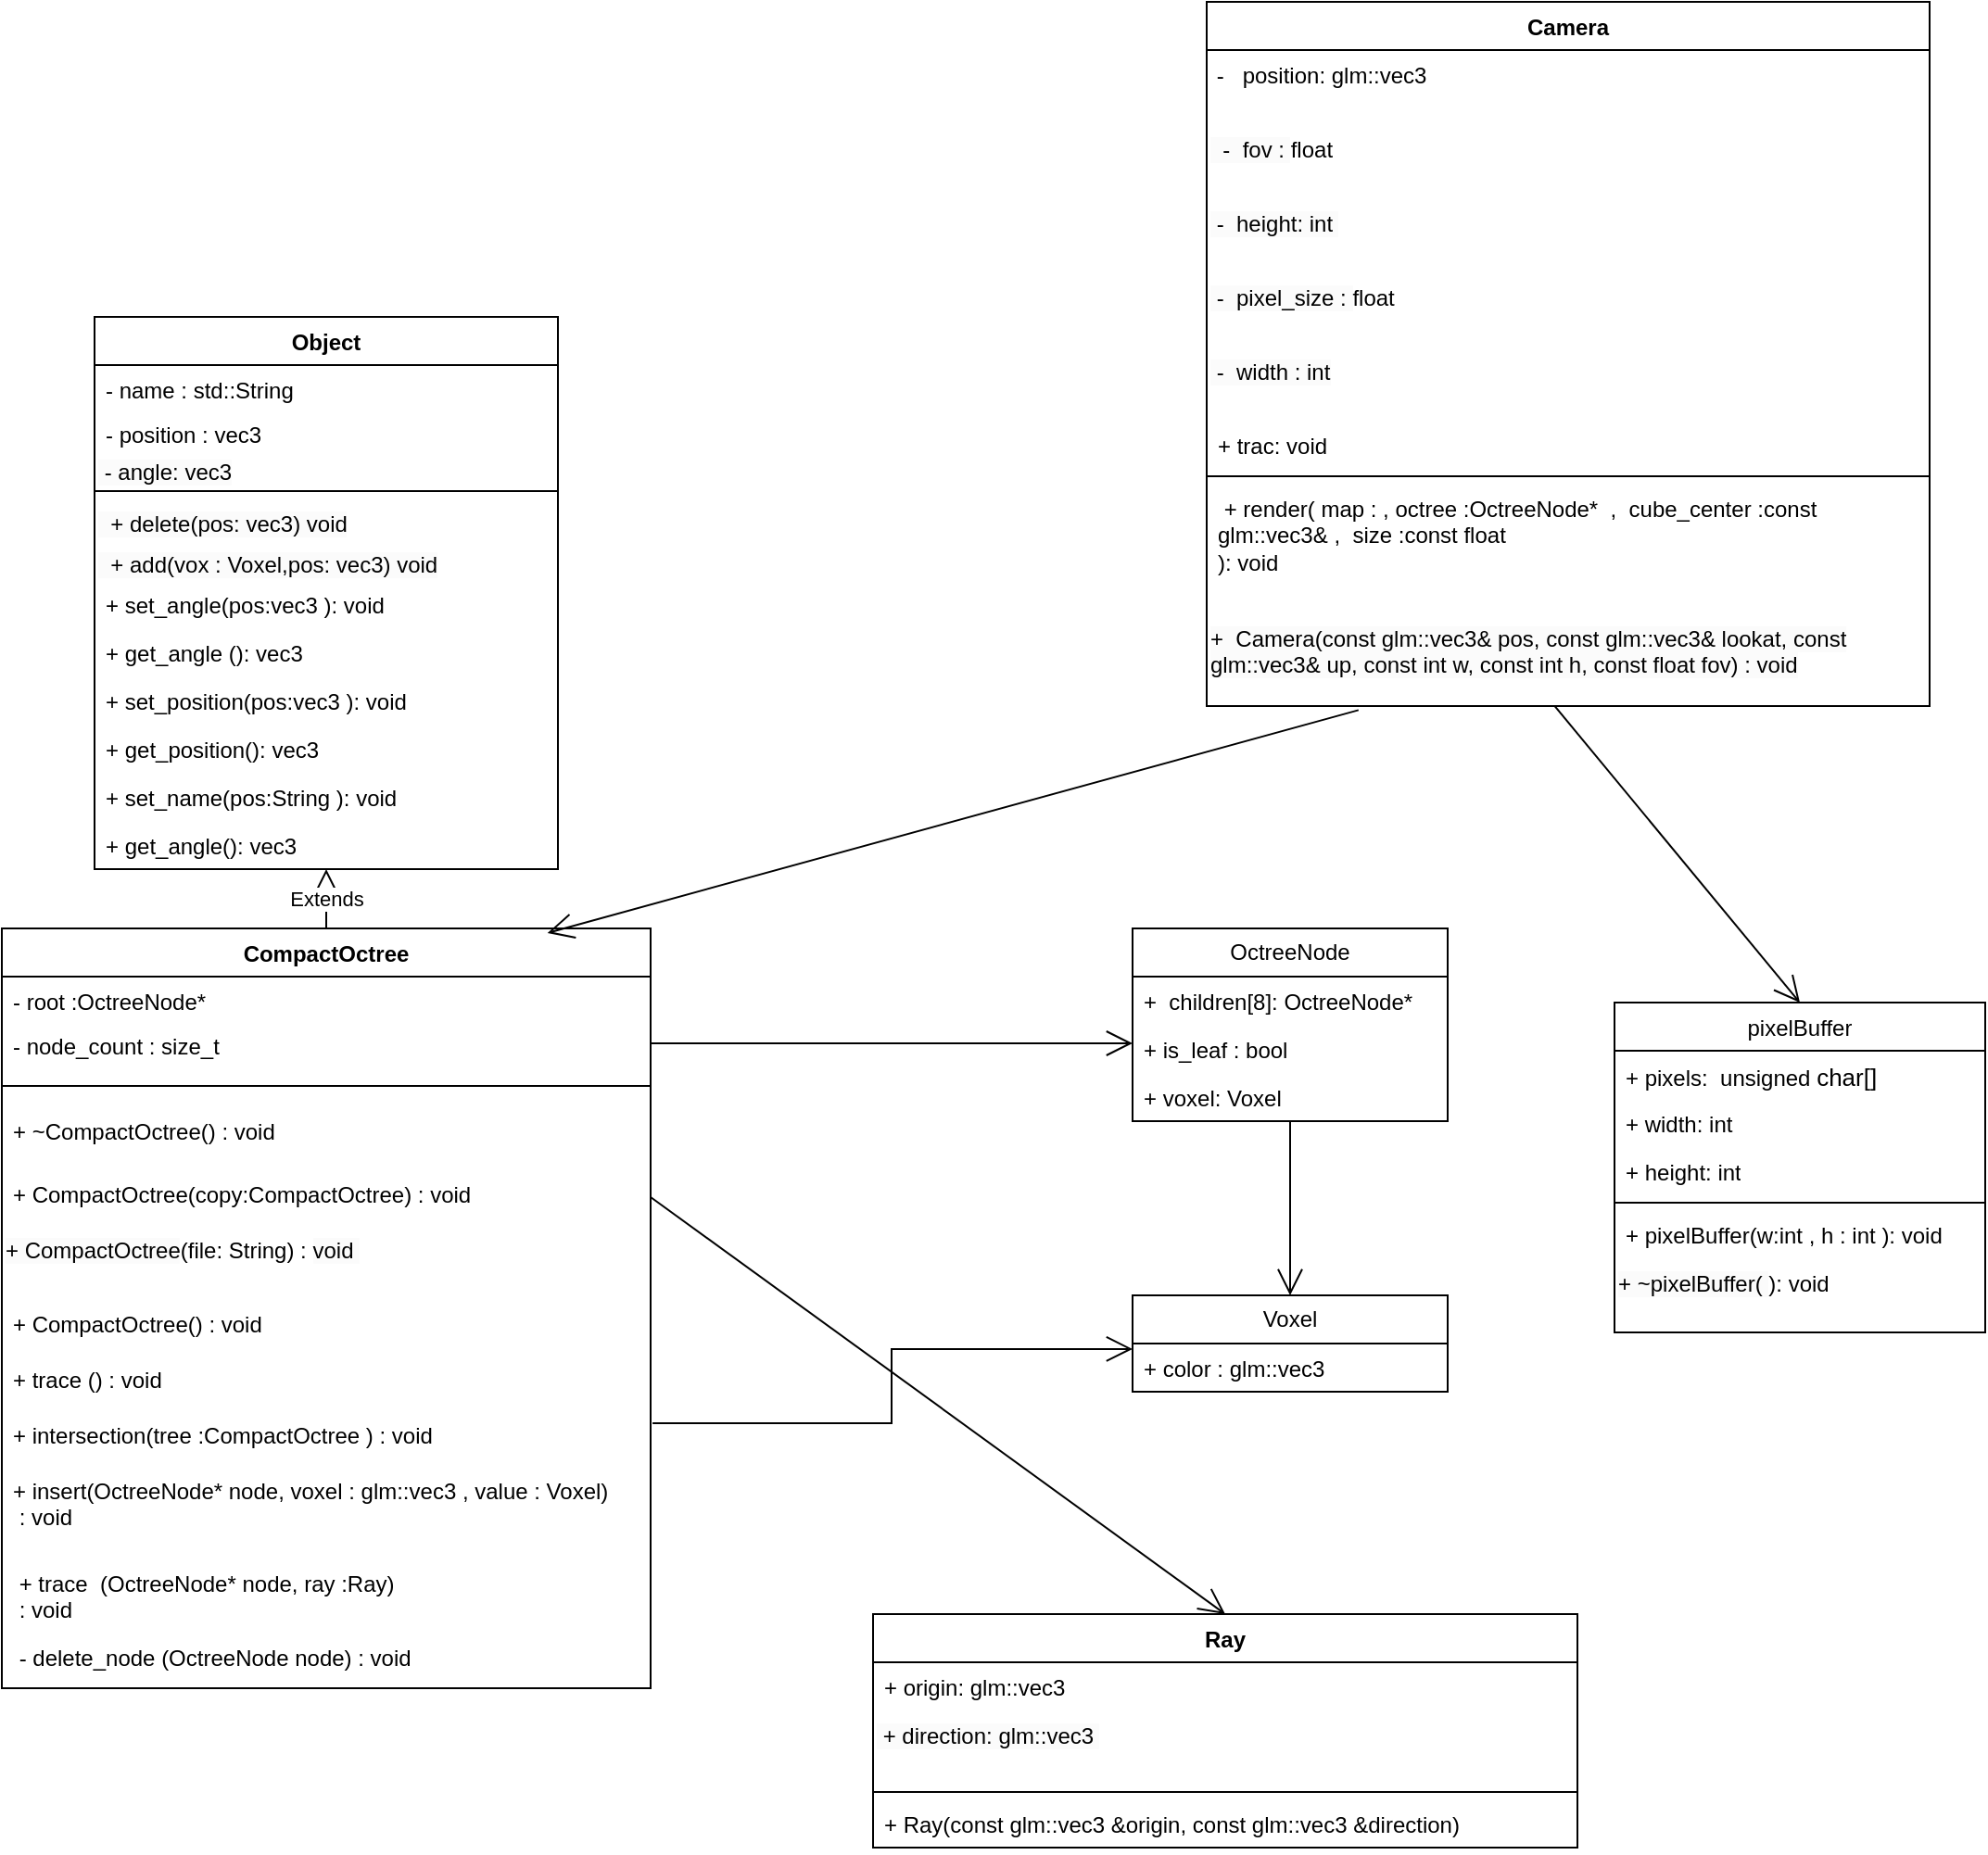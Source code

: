 <mxfile version="21.2.3" type="device" pages="4">
  <diagram id="C5RBs43oDa-KdzZeNtuy" name="Core">
    <mxGraphModel dx="839" dy="2100" grid="1" gridSize="10" guides="1" tooltips="1" connect="1" arrows="1" fold="1" page="1" pageScale="1" pageWidth="1169" pageHeight="1654" math="0" shadow="0">
      <root>
        <mxCell id="WIyWlLk6GJQsqaUBKTNV-0" />
        <mxCell id="WIyWlLk6GJQsqaUBKTNV-1" parent="WIyWlLk6GJQsqaUBKTNV-0" />
        <mxCell id="RQRfcNfFL2eNt2i61ZeB-0" value="CompactOctree" style="swimlane;fontStyle=1;align=center;verticalAlign=top;childLayout=stackLayout;horizontal=1;startSize=26;horizontalStack=0;resizeParent=1;resizeParentMax=0;resizeLast=0;collapsible=1;marginBottom=0;whiteSpace=wrap;html=1;" parent="WIyWlLk6GJQsqaUBKTNV-1" vertex="1">
          <mxGeometry x="40" y="400" width="350" height="410" as="geometry">
            <mxRectangle x="30" y="500" width="130" height="30" as="alternateBounds" />
          </mxGeometry>
        </mxCell>
        <mxCell id="RQRfcNfFL2eNt2i61ZeB-1" value="- root&amp;nbsp;&lt;span style=&quot;background-color: initial;&quot;&gt;:OctreeNode*&lt;br&gt;&amp;nbsp;&lt;br&gt;&lt;/span&gt;" style="text;strokeColor=none;fillColor=none;align=left;verticalAlign=top;spacingLeft=4;spacingRight=4;overflow=hidden;rotatable=0;points=[[0,0.5],[1,0.5]];portConstraint=eastwest;whiteSpace=wrap;html=1;" parent="RQRfcNfFL2eNt2i61ZeB-0" vertex="1">
          <mxGeometry y="26" width="350" height="24" as="geometry" />
        </mxCell>
        <mxCell id="RQRfcNfFL2eNt2i61ZeB-27" value="- node_count : size_t&lt;span style=&quot;background-color: initial;&quot;&gt;&amp;nbsp;&lt;br&gt;&lt;/span&gt;" style="text;strokeColor=none;fillColor=none;align=left;verticalAlign=top;spacingLeft=4;spacingRight=4;overflow=hidden;rotatable=0;points=[[0,0.5],[1,0.5]];portConstraint=eastwest;whiteSpace=wrap;html=1;" parent="RQRfcNfFL2eNt2i61ZeB-0" vertex="1">
          <mxGeometry y="50" width="350" height="24" as="geometry" />
        </mxCell>
        <mxCell id="RQRfcNfFL2eNt2i61ZeB-2" value="" style="line;strokeWidth=1;fillColor=none;align=left;verticalAlign=middle;spacingTop=-1;spacingLeft=3;spacingRight=3;rotatable=0;labelPosition=right;points=[];portConstraint=eastwest;strokeColor=inherit;" parent="RQRfcNfFL2eNt2i61ZeB-0" vertex="1">
          <mxGeometry y="74" width="350" height="22" as="geometry" />
        </mxCell>
        <mxCell id="RQRfcNfFL2eNt2i61ZeB-49" value="+ ~CompactOctree() :&amp;nbsp;void&amp;nbsp;" style="text;strokeColor=none;fillColor=none;align=left;verticalAlign=top;spacingLeft=4;spacingRight=4;overflow=hidden;rotatable=0;points=[[0,0.5],[1,0.5]];portConstraint=eastwest;whiteSpace=wrap;html=1;" parent="RQRfcNfFL2eNt2i61ZeB-0" vertex="1">
          <mxGeometry y="96" width="350" height="34" as="geometry" />
        </mxCell>
        <mxCell id="RQRfcNfFL2eNt2i61ZeB-50" value="+ CompactOctree(copy:CompactOctree) :&amp;nbsp;void&amp;nbsp;" style="text;strokeColor=none;fillColor=none;align=left;verticalAlign=top;spacingLeft=4;spacingRight=4;overflow=hidden;rotatable=0;points=[[0,0.5],[1,0.5]];portConstraint=eastwest;whiteSpace=wrap;html=1;" parent="RQRfcNfFL2eNt2i61ZeB-0" vertex="1">
          <mxGeometry y="130" width="350" height="30" as="geometry" />
        </mxCell>
        <mxCell id="fS9Vw_4o0EweQpmr4OX4-32" value="&lt;span style=&quot;color: rgb(0, 0, 0); font-family: Helvetica; font-size: 12px; font-style: normal; font-variant-ligatures: normal; font-variant-caps: normal; font-weight: 400; letter-spacing: normal; orphans: 2; text-align: left; text-indent: 0px; text-transform: none; widows: 2; word-spacing: 0px; -webkit-text-stroke-width: 0px; background-color: rgb(251, 251, 251); text-decoration-thickness: initial; text-decoration-style: initial; text-decoration-color: initial; float: none; display: inline !important;&quot;&gt;+&amp;nbsp;CompactOctree&lt;/span&gt;&lt;span style=&quot;border-color: var(--border-color); color: rgb(0, 0, 0); font-family: Helvetica; font-size: 12px; font-style: normal; font-variant-ligatures: normal; font-variant-caps: normal; font-weight: 400; letter-spacing: normal; orphans: 2; text-align: left; text-indent: 0px; text-transform: none; widows: 2; word-spacing: 0px; -webkit-text-stroke-width: 0px; background-color: initial; text-decoration-thickness: initial; text-decoration-style: initial; text-decoration-color: initial;&quot;&gt;(file: String) :&amp;nbsp;&lt;/span&gt;&lt;span style=&quot;color: rgb(0, 0, 0); font-family: Helvetica; font-size: 12px; font-style: normal; font-variant-ligatures: normal; font-variant-caps: normal; font-weight: 400; letter-spacing: normal; orphans: 2; text-align: left; text-indent: 0px; text-transform: none; widows: 2; word-spacing: 0px; -webkit-text-stroke-width: 0px; background-color: rgb(251, 251, 251); text-decoration-thickness: initial; text-decoration-style: initial; text-decoration-color: initial; float: none; display: inline !important;&quot;&gt;void&amp;nbsp;&lt;/span&gt;" style="text;whiteSpace=wrap;html=1;" parent="RQRfcNfFL2eNt2i61ZeB-0" vertex="1">
          <mxGeometry y="160" width="350" height="40" as="geometry" />
        </mxCell>
        <mxCell id="RQRfcNfFL2eNt2i61ZeB-48" value="+&amp;nbsp;CompactOctree&lt;span style=&quot;background-color: initial;&quot;&gt;() :&amp;nbsp;&lt;/span&gt;void&amp;nbsp;&lt;br&gt;" style="text;strokeColor=none;fillColor=none;align=left;verticalAlign=top;spacingLeft=4;spacingRight=4;overflow=hidden;rotatable=0;points=[[0,0.5],[1,0.5]];portConstraint=eastwest;whiteSpace=wrap;html=1;" parent="RQRfcNfFL2eNt2i61ZeB-0" vertex="1">
          <mxGeometry y="200" width="350" height="30" as="geometry" />
        </mxCell>
        <mxCell id="RQRfcNfFL2eNt2i61ZeB-42" value="+ trace&amp;nbsp;&lt;span style=&quot;background-color: initial;&quot;&gt;() :&amp;nbsp;&lt;/span&gt;void&amp;nbsp;" style="text;strokeColor=none;fillColor=none;align=left;verticalAlign=top;spacingLeft=4;spacingRight=4;overflow=hidden;rotatable=0;points=[[0,0.5],[1,0.5]];portConstraint=eastwest;whiteSpace=wrap;html=1;" parent="RQRfcNfFL2eNt2i61ZeB-0" vertex="1">
          <mxGeometry y="230" width="350" height="30" as="geometry" />
        </mxCell>
        <mxCell id="RQRfcNfFL2eNt2i61ZeB-43" value="+&amp;nbsp;intersection&lt;span style=&quot;background-color: initial;&quot;&gt;(tree :CompactOctree&amp;nbsp;) :&amp;nbsp;&lt;/span&gt;&lt;span style=&quot;background-color: initial;&quot;&gt;void&amp;nbsp;&lt;/span&gt;" style="text;strokeColor=none;fillColor=none;align=left;verticalAlign=top;spacingLeft=4;spacingRight=4;overflow=hidden;rotatable=0;points=[[0,0.5],[1,0.5]];portConstraint=eastwest;whiteSpace=wrap;html=1;" parent="RQRfcNfFL2eNt2i61ZeB-0" vertex="1">
          <mxGeometry y="260" width="350" height="30" as="geometry" />
        </mxCell>
        <mxCell id="RQRfcNfFL2eNt2i61ZeB-3" value="+&amp;nbsp;&lt;span style=&quot;background-color: initial;&quot;&gt;insert(OctreeNode* node, voxel : glm::vec3 , value : Voxel)&lt;br&gt;&amp;nbsp;:&amp;nbsp;&lt;/span&gt;void&amp;nbsp;" style="text;strokeColor=none;fillColor=none;align=left;verticalAlign=top;spacingLeft=4;spacingRight=4;overflow=hidden;rotatable=0;points=[[0,0.5],[1,0.5]];portConstraint=eastwest;whiteSpace=wrap;html=1;" parent="RQRfcNfFL2eNt2i61ZeB-0" vertex="1">
          <mxGeometry y="290" width="350" height="50" as="geometry" />
        </mxCell>
        <mxCell id="RQRfcNfFL2eNt2i61ZeB-36" value="&amp;nbsp;+ trace&amp;nbsp; (OctreeNode* node, ray :Ray)&lt;br style=&quot;border-color: var(--border-color);&quot;&gt;&amp;nbsp;:&amp;nbsp;void&amp;nbsp;" style="text;strokeColor=none;fillColor=none;align=left;verticalAlign=top;spacingLeft=4;spacingRight=4;overflow=hidden;rotatable=0;points=[[0,0.5],[1,0.5]];portConstraint=eastwest;whiteSpace=wrap;html=1;" parent="RQRfcNfFL2eNt2i61ZeB-0" vertex="1">
          <mxGeometry y="340" width="350" height="40" as="geometry" />
        </mxCell>
        <mxCell id="RQRfcNfFL2eNt2i61ZeB-41" value="&amp;nbsp;-&amp;nbsp;delete_node&amp;nbsp;&lt;span style=&quot;background-color: initial;&quot;&gt;(OctreeNode node)&lt;/span&gt;&amp;nbsp;:&amp;nbsp;void&amp;nbsp;&lt;span style=&quot;background-color: initial;&quot;&gt;&lt;br&gt;&lt;/span&gt;" style="text;strokeColor=none;fillColor=none;align=left;verticalAlign=top;spacingLeft=4;spacingRight=4;overflow=hidden;rotatable=0;points=[[0,0.5],[1,0.5]];portConstraint=eastwest;whiteSpace=wrap;html=1;" parent="RQRfcNfFL2eNt2i61ZeB-0" vertex="1">
          <mxGeometry y="380" width="350" height="30" as="geometry" />
        </mxCell>
        <mxCell id="RQRfcNfFL2eNt2i61ZeB-8" value="Voxel" style="swimlane;fontStyle=0;childLayout=stackLayout;horizontal=1;startSize=26;fillColor=none;horizontalStack=0;resizeParent=1;resizeParentMax=0;resizeLast=0;collapsible=1;marginBottom=0;whiteSpace=wrap;html=1;" parent="WIyWlLk6GJQsqaUBKTNV-1" vertex="1">
          <mxGeometry x="650" y="598" width="170" height="52" as="geometry">
            <mxRectangle x="80" y="610" width="70" height="30" as="alternateBounds" />
          </mxGeometry>
        </mxCell>
        <mxCell id="RQRfcNfFL2eNt2i61ZeB-9" value="+ color : glm::vec3" style="text;strokeColor=none;fillColor=none;align=left;verticalAlign=top;spacingLeft=4;spacingRight=4;overflow=hidden;rotatable=0;points=[[0,0.5],[1,0.5]];portConstraint=eastwest;whiteSpace=wrap;html=1;" parent="RQRfcNfFL2eNt2i61ZeB-8" vertex="1">
          <mxGeometry y="26" width="170" height="26" as="geometry" />
        </mxCell>
        <mxCell id="RQRfcNfFL2eNt2i61ZeB-12" value="OctreeNode" style="swimlane;fontStyle=0;childLayout=stackLayout;horizontal=1;startSize=26;fillColor=none;horizontalStack=0;resizeParent=1;resizeParentMax=0;resizeLast=0;collapsible=1;marginBottom=0;whiteSpace=wrap;html=1;" parent="WIyWlLk6GJQsqaUBKTNV-1" vertex="1">
          <mxGeometry x="650" y="400" width="170" height="104" as="geometry">
            <mxRectangle x="640" y="400" width="110" height="30" as="alternateBounds" />
          </mxGeometry>
        </mxCell>
        <mxCell id="RQRfcNfFL2eNt2i61ZeB-13" value="+&amp;nbsp;&amp;nbsp;children[8]: OctreeNode*" style="text;strokeColor=none;fillColor=none;align=left;verticalAlign=top;spacingLeft=4;spacingRight=4;overflow=hidden;rotatable=0;points=[[0,0.5],[1,0.5]];portConstraint=eastwest;whiteSpace=wrap;html=1;" parent="RQRfcNfFL2eNt2i61ZeB-12" vertex="1">
          <mxGeometry y="26" width="170" height="26" as="geometry" />
        </mxCell>
        <mxCell id="RQRfcNfFL2eNt2i61ZeB-14" value="+ is_leaf : bool&amp;nbsp;" style="text;strokeColor=none;fillColor=none;align=left;verticalAlign=top;spacingLeft=4;spacingRight=4;overflow=hidden;rotatable=0;points=[[0,0.5],[1,0.5]];portConstraint=eastwest;whiteSpace=wrap;html=1;" parent="RQRfcNfFL2eNt2i61ZeB-12" vertex="1">
          <mxGeometry y="52" width="170" height="26" as="geometry" />
        </mxCell>
        <mxCell id="RQRfcNfFL2eNt2i61ZeB-15" value="+ voxel: Voxel" style="text;strokeColor=none;fillColor=none;align=left;verticalAlign=top;spacingLeft=4;spacingRight=4;overflow=hidden;rotatable=0;points=[[0,0.5],[1,0.5]];portConstraint=eastwest;whiteSpace=wrap;html=1;" parent="RQRfcNfFL2eNt2i61ZeB-12" vertex="1">
          <mxGeometry y="78" width="170" height="26" as="geometry" />
        </mxCell>
        <mxCell id="RQRfcNfFL2eNt2i61ZeB-28" value="Object" style="swimlane;fontStyle=1;align=center;verticalAlign=top;childLayout=stackLayout;horizontal=1;startSize=26;horizontalStack=0;resizeParent=1;resizeParentMax=0;resizeLast=0;collapsible=1;marginBottom=0;whiteSpace=wrap;html=1;" parent="WIyWlLk6GJQsqaUBKTNV-1" vertex="1">
          <mxGeometry x="90" y="70" width="250" height="298" as="geometry">
            <mxRectangle x="40" y="50" width="80" height="30" as="alternateBounds" />
          </mxGeometry>
        </mxCell>
        <mxCell id="RQRfcNfFL2eNt2i61ZeB-29" value="- name : std::String" style="text;strokeColor=none;fillColor=none;align=left;verticalAlign=top;spacingLeft=4;spacingRight=4;overflow=hidden;rotatable=0;points=[[0,0.5],[1,0.5]];portConstraint=eastwest;whiteSpace=wrap;html=1;" parent="RQRfcNfFL2eNt2i61ZeB-28" vertex="1">
          <mxGeometry y="26" width="250" height="24" as="geometry" />
        </mxCell>
        <mxCell id="RQRfcNfFL2eNt2i61ZeB-44" value="- position : vec3" style="text;strokeColor=none;fillColor=none;align=left;verticalAlign=top;spacingLeft=4;spacingRight=4;overflow=hidden;rotatable=0;points=[[0,0.5],[1,0.5]];portConstraint=eastwest;whiteSpace=wrap;html=1;" parent="RQRfcNfFL2eNt2i61ZeB-28" vertex="1">
          <mxGeometry y="50" width="250" height="20" as="geometry" />
        </mxCell>
        <mxCell id="RQRfcNfFL2eNt2i61ZeB-45" value="&lt;span style=&quot;color: rgb(0, 0, 0); font-family: Helvetica; font-size: 12px; font-style: normal; font-variant-ligatures: normal; font-variant-caps: normal; font-weight: 400; letter-spacing: normal; orphans: 2; text-align: left; text-indent: 0px; text-transform: none; widows: 2; word-spacing: 0px; -webkit-text-stroke-width: 0px; background-color: rgb(251, 251, 251); text-decoration-thickness: initial; text-decoration-style: initial; text-decoration-color: initial; float: none; display: inline !important;&quot;&gt;&amp;nbsp;- angle: vec3&lt;/span&gt;" style="text;whiteSpace=wrap;html=1;" parent="RQRfcNfFL2eNt2i61ZeB-28" vertex="1">
          <mxGeometry y="70" width="250" height="20" as="geometry" />
        </mxCell>
        <mxCell id="RQRfcNfFL2eNt2i61ZeB-30" value="" style="line;strokeWidth=1;fillColor=none;align=left;verticalAlign=middle;spacingTop=-1;spacingLeft=3;spacingRight=3;rotatable=0;labelPosition=right;points=[];portConstraint=eastwest;strokeColor=inherit;" parent="RQRfcNfFL2eNt2i61ZeB-28" vertex="1">
          <mxGeometry y="90" width="250" height="8" as="geometry" />
        </mxCell>
        <mxCell id="cOVMeb11NAaSireA21Ae-4" value="&lt;span style=&quot;color: rgb(0, 0, 0); font-family: Helvetica; font-size: 12px; font-style: normal; font-variant-ligatures: normal; font-variant-caps: normal; font-weight: 400; letter-spacing: normal; orphans: 2; text-align: left; text-indent: 0px; text-transform: none; widows: 2; word-spacing: 0px; -webkit-text-stroke-width: 0px; background-color: rgb(251, 251, 251); text-decoration-thickness: initial; text-decoration-style: initial; text-decoration-color: initial; float: none; display: inline !important;&quot;&gt;&amp;nbsp; + delete(pos: vec3) void&lt;/span&gt;" style="text;whiteSpace=wrap;html=1;" parent="RQRfcNfFL2eNt2i61ZeB-28" vertex="1">
          <mxGeometry y="98" width="250" height="22" as="geometry" />
        </mxCell>
        <mxCell id="cOVMeb11NAaSireA21Ae-3" value="&lt;span style=&quot;color: rgb(0, 0, 0); font-family: Helvetica; font-size: 12px; font-style: normal; font-variant-ligatures: normal; font-variant-caps: normal; font-weight: 400; letter-spacing: normal; orphans: 2; text-align: left; text-indent: 0px; text-transform: none; widows: 2; word-spacing: 0px; -webkit-text-stroke-width: 0px; background-color: rgb(251, 251, 251); text-decoration-thickness: initial; text-decoration-style: initial; text-decoration-color: initial; float: none; display: inline !important;&quot;&gt;&amp;nbsp; + add(vox : Voxel,pos: vec3) void&lt;/span&gt;" style="text;whiteSpace=wrap;html=1;" parent="RQRfcNfFL2eNt2i61ZeB-28" vertex="1">
          <mxGeometry y="120" width="250" height="22" as="geometry" />
        </mxCell>
        <mxCell id="RQRfcNfFL2eNt2i61ZeB-31" value="+ set_angle(pos:vec3 ): void" style="text;strokeColor=none;fillColor=none;align=left;verticalAlign=top;spacingLeft=4;spacingRight=4;overflow=hidden;rotatable=0;points=[[0,0.5],[1,0.5]];portConstraint=eastwest;whiteSpace=wrap;html=1;" parent="RQRfcNfFL2eNt2i61ZeB-28" vertex="1">
          <mxGeometry y="142" width="250" height="26" as="geometry" />
        </mxCell>
        <mxCell id="RQRfcNfFL2eNt2i61ZeB-53" value="+ get_angle (): vec3" style="text;strokeColor=none;fillColor=none;align=left;verticalAlign=top;spacingLeft=4;spacingRight=4;overflow=hidden;rotatable=0;points=[[0,0.5],[1,0.5]];portConstraint=eastwest;whiteSpace=wrap;html=1;" parent="RQRfcNfFL2eNt2i61ZeB-28" vertex="1">
          <mxGeometry y="168" width="250" height="26" as="geometry" />
        </mxCell>
        <mxCell id="RQRfcNfFL2eNt2i61ZeB-64" value="+ set_position(pos:vec3 ): void" style="text;strokeColor=none;fillColor=none;align=left;verticalAlign=top;spacingLeft=4;spacingRight=4;overflow=hidden;rotatable=0;points=[[0,0.5],[1,0.5]];portConstraint=eastwest;whiteSpace=wrap;html=1;" parent="RQRfcNfFL2eNt2i61ZeB-28" vertex="1">
          <mxGeometry y="194" width="250" height="26" as="geometry" />
        </mxCell>
        <mxCell id="RQRfcNfFL2eNt2i61ZeB-65" value="+ get_position(): vec3" style="text;strokeColor=none;fillColor=none;align=left;verticalAlign=top;spacingLeft=4;spacingRight=4;overflow=hidden;rotatable=0;points=[[0,0.5],[1,0.5]];portConstraint=eastwest;whiteSpace=wrap;html=1;" parent="RQRfcNfFL2eNt2i61ZeB-28" vertex="1">
          <mxGeometry y="220" width="250" height="26" as="geometry" />
        </mxCell>
        <mxCell id="RQRfcNfFL2eNt2i61ZeB-66" value="+ set_name(pos:String ): void" style="text;strokeColor=none;fillColor=none;align=left;verticalAlign=top;spacingLeft=4;spacingRight=4;overflow=hidden;rotatable=0;points=[[0,0.5],[1,0.5]];portConstraint=eastwest;whiteSpace=wrap;html=1;" parent="RQRfcNfFL2eNt2i61ZeB-28" vertex="1">
          <mxGeometry y="246" width="250" height="26" as="geometry" />
        </mxCell>
        <mxCell id="RQRfcNfFL2eNt2i61ZeB-67" value="+ get_angle(): vec3" style="text;strokeColor=none;fillColor=none;align=left;verticalAlign=top;spacingLeft=4;spacingRight=4;overflow=hidden;rotatable=0;points=[[0,0.5],[1,0.5]];portConstraint=eastwest;whiteSpace=wrap;html=1;" parent="RQRfcNfFL2eNt2i61ZeB-28" vertex="1">
          <mxGeometry y="272" width="250" height="26" as="geometry" />
        </mxCell>
        <mxCell id="RQRfcNfFL2eNt2i61ZeB-34" value="" style="endArrow=open;endFill=1;endSize=12;html=1;rounded=0;exitX=0.5;exitY=1;exitDx=0;exitDy=0;entryX=0.5;entryY=0;entryDx=0;entryDy=0;" parent="WIyWlLk6GJQsqaUBKTNV-1" source="RQRfcNfFL2eNt2i61ZeB-12" target="RQRfcNfFL2eNt2i61ZeB-8" edge="1">
          <mxGeometry width="160" relative="1" as="geometry">
            <mxPoint x="200" y="410" as="sourcePoint" />
            <mxPoint x="450" y="490" as="targetPoint" />
          </mxGeometry>
        </mxCell>
        <mxCell id="RQRfcNfFL2eNt2i61ZeB-51" value="Extends" style="endArrow=block;endSize=16;endFill=0;html=1;rounded=0;exitX=0.5;exitY=0;exitDx=0;exitDy=0;entryX=0.5;entryY=1;entryDx=0;entryDy=0;" parent="WIyWlLk6GJQsqaUBKTNV-1" source="RQRfcNfFL2eNt2i61ZeB-0" target="RQRfcNfFL2eNt2i61ZeB-28" edge="1">
          <mxGeometry x="-0.006" width="160" relative="1" as="geometry">
            <mxPoint x="230" y="200" as="sourcePoint" />
            <mxPoint x="250" y="80" as="targetPoint" />
            <mxPoint as="offset" />
          </mxGeometry>
        </mxCell>
        <mxCell id="RQRfcNfFL2eNt2i61ZeB-55" value="" style="endArrow=open;endFill=1;endSize=12;html=1;rounded=0;exitX=1;exitY=0.5;exitDx=0;exitDy=0;edgeStyle=orthogonalEdgeStyle;" parent="WIyWlLk6GJQsqaUBKTNV-1" source="RQRfcNfFL2eNt2i61ZeB-27" edge="1">
          <mxGeometry width="160" relative="1" as="geometry">
            <mxPoint x="400" y="320" as="sourcePoint" />
            <mxPoint x="650" y="462" as="targetPoint" />
          </mxGeometry>
        </mxCell>
        <mxCell id="RQRfcNfFL2eNt2i61ZeB-60" value="Camera" style="swimlane;fontStyle=1;align=center;verticalAlign=top;childLayout=stackLayout;horizontal=1;startSize=26;horizontalStack=0;resizeParent=1;resizeParentMax=0;resizeLast=0;collapsible=1;marginBottom=0;whiteSpace=wrap;html=1;" parent="WIyWlLk6GJQsqaUBKTNV-1" vertex="1">
          <mxGeometry x="690" y="-100" width="390" height="380" as="geometry" />
        </mxCell>
        <mxCell id="fS9Vw_4o0EweQpmr4OX4-11" value="&amp;nbsp;-&amp;nbsp; &amp;nbsp;position: glm::vec3" style="text;whiteSpace=wrap;html=1;" parent="RQRfcNfFL2eNt2i61ZeB-60" vertex="1">
          <mxGeometry y="26" width="390" height="40" as="geometry" />
        </mxCell>
        <mxCell id="fS9Vw_4o0EweQpmr4OX4-14" value="&lt;span style=&quot;color: rgb(0, 0, 0); font-family: Helvetica; font-size: 12px; font-style: normal; font-variant-ligatures: normal; font-variant-caps: normal; font-weight: 400; letter-spacing: normal; orphans: 2; text-align: left; text-indent: 0px; text-transform: none; widows: 2; word-spacing: 0px; -webkit-text-stroke-width: 0px; background-color: rgb(251, 251, 251); text-decoration-thickness: initial; text-decoration-style: initial; text-decoration-color: initial; float: none; display: inline !important;&quot;&gt;&amp;nbsp; -&amp;nbsp; fov :&amp;nbsp;&lt;/span&gt;float" style="text;whiteSpace=wrap;html=1;" parent="RQRfcNfFL2eNt2i61ZeB-60" vertex="1">
          <mxGeometry y="66" width="390" height="40" as="geometry" />
        </mxCell>
        <mxCell id="fS9Vw_4o0EweQpmr4OX4-13" value="&lt;span style=&quot;color: rgb(0, 0, 0); font-family: Helvetica; font-size: 12px; font-style: normal; font-variant-ligatures: normal; font-variant-caps: normal; font-weight: 400; letter-spacing: normal; orphans: 2; text-align: left; text-indent: 0px; text-transform: none; widows: 2; word-spacing: 0px; -webkit-text-stroke-width: 0px; background-color: rgb(251, 251, 251); text-decoration-thickness: initial; text-decoration-style: initial; text-decoration-color: initial; float: none; display: inline !important;&quot;&gt;&lt;span&gt;&amp;nbsp;-&amp;nbsp;&lt;/span&gt;&amp;nbsp;height:&amp;nbsp;int&amp;nbsp;&lt;/span&gt;" style="text;whiteSpace=wrap;html=1;" parent="RQRfcNfFL2eNt2i61ZeB-60" vertex="1">
          <mxGeometry y="106" width="390" height="40" as="geometry" />
        </mxCell>
        <mxCell id="fS9Vw_4o0EweQpmr4OX4-15" value="&lt;span style=&quot;color: rgb(0, 0, 0); font-family: Helvetica; font-size: 12px; font-style: normal; font-variant-ligatures: normal; font-variant-caps: normal; font-weight: 400; letter-spacing: normal; orphans: 2; text-align: left; text-indent: 0px; text-transform: none; widows: 2; word-spacing: 0px; -webkit-text-stroke-width: 0px; background-color: rgb(251, 251, 251); text-decoration-thickness: initial; text-decoration-style: initial; text-decoration-color: initial; float: none; display: inline !important;&quot;&gt;&amp;nbsp;-&amp;nbsp; pixel_size :&amp;nbsp;&lt;/span&gt;float&amp;nbsp;" style="text;whiteSpace=wrap;html=1;" parent="RQRfcNfFL2eNt2i61ZeB-60" vertex="1">
          <mxGeometry y="146" width="390" height="40" as="geometry" />
        </mxCell>
        <mxCell id="fS9Vw_4o0EweQpmr4OX4-12" value="&lt;span style=&quot;color: rgb(0, 0, 0); font-family: Helvetica; font-size: 12px; font-style: normal; font-variant-ligatures: normal; font-variant-caps: normal; font-weight: 400; letter-spacing: normal; orphans: 2; text-align: left; text-indent: 0px; text-transform: none; widows: 2; word-spacing: 0px; -webkit-text-stroke-width: 0px; background-color: rgb(251, 251, 251); text-decoration-thickness: initial; text-decoration-style: initial; text-decoration-color: initial; float: none; display: inline !important;&quot;&gt;&amp;nbsp;-&amp;nbsp; width : int&lt;/span&gt;" style="text;whiteSpace=wrap;html=1;" parent="RQRfcNfFL2eNt2i61ZeB-60" vertex="1">
          <mxGeometry y="186" width="390" height="40" as="geometry" />
        </mxCell>
        <mxCell id="RQRfcNfFL2eNt2i61ZeB-61" value="+ trac: void" style="text;strokeColor=none;fillColor=none;align=left;verticalAlign=top;spacingLeft=4;spacingRight=4;overflow=hidden;rotatable=0;points=[[0,0.5],[1,0.5]];portConstraint=eastwest;whiteSpace=wrap;html=1;" parent="RQRfcNfFL2eNt2i61ZeB-60" vertex="1">
          <mxGeometry y="226" width="390" height="26" as="geometry" />
        </mxCell>
        <mxCell id="RQRfcNfFL2eNt2i61ZeB-62" value="" style="line;strokeWidth=1;fillColor=none;align=left;verticalAlign=middle;spacingTop=-1;spacingLeft=3;spacingRight=3;rotatable=0;labelPosition=right;points=[];portConstraint=eastwest;strokeColor=inherit;" parent="RQRfcNfFL2eNt2i61ZeB-60" vertex="1">
          <mxGeometry y="252" width="390" height="8" as="geometry" />
        </mxCell>
        <mxCell id="RQRfcNfFL2eNt2i61ZeB-63" value="&amp;nbsp;+ render( map : , octree :OctreeNode*&amp;nbsp;&amp;nbsp;,&amp;nbsp; cube_center :const glm::vec3&amp;amp;&amp;nbsp;,&amp;nbsp; size :const float&amp;nbsp;&lt;br&gt;): void&lt;br&gt;&amp;nbsp;&lt;span style=&quot;background-color: initial;&quot;&gt;&lt;br&gt;&lt;/span&gt;" style="text;strokeColor=none;fillColor=none;align=left;verticalAlign=top;spacingLeft=4;spacingRight=4;overflow=hidden;rotatable=0;points=[[0,0.5],[1,0.5]];portConstraint=eastwest;whiteSpace=wrap;html=1;" parent="RQRfcNfFL2eNt2i61ZeB-60" vertex="1">
          <mxGeometry y="260" width="390" height="70" as="geometry" />
        </mxCell>
        <mxCell id="fS9Vw_4o0EweQpmr4OX4-16" value="&lt;span style=&quot;color: rgb(0, 0, 0); font-family: Helvetica; font-size: 12px; font-style: normal; font-variant-ligatures: normal; font-variant-caps: normal; font-weight: 400; letter-spacing: normal; orphans: 2; text-align: left; text-indent: 0px; text-transform: none; widows: 2; word-spacing: 0px; -webkit-text-stroke-width: 0px; background-color: rgb(251, 251, 251); text-decoration-thickness: initial; text-decoration-style: initial; text-decoration-color: initial; float: none; display: inline !important;&quot;&gt;+&amp;nbsp;&amp;nbsp;Camera(const glm::vec3&amp;amp; pos, const glm::vec3&amp;amp; lookat, const glm::vec3&amp;amp; up, const int w, const int h, const float fov) : void&lt;/span&gt;" style="text;whiteSpace=wrap;html=1;" parent="RQRfcNfFL2eNt2i61ZeB-60" vertex="1">
          <mxGeometry y="330" width="390" height="50" as="geometry" />
        </mxCell>
        <mxCell id="gykuNFVWqO9cafGRQmXF-1" value="" style="endArrow=open;endFill=1;endSize=12;html=1;rounded=0;entryX=0;entryY=0.115;entryDx=0;entryDy=0;entryPerimeter=0;edgeStyle=orthogonalEdgeStyle;exitX=1.003;exitY=0.233;exitDx=0;exitDy=0;exitPerimeter=0;" parent="WIyWlLk6GJQsqaUBKTNV-1" source="RQRfcNfFL2eNt2i61ZeB-43" target="RQRfcNfFL2eNt2i61ZeB-9" edge="1">
          <mxGeometry width="160" relative="1" as="geometry">
            <mxPoint x="460" y="630" as="sourcePoint" />
            <mxPoint x="670" y="520" as="targetPoint" />
          </mxGeometry>
        </mxCell>
        <mxCell id="fS9Vw_4o0EweQpmr4OX4-0" value="Ray" style="swimlane;fontStyle=1;align=center;verticalAlign=top;childLayout=stackLayout;horizontal=1;startSize=26;horizontalStack=0;resizeParent=1;resizeParentMax=0;resizeLast=0;collapsible=1;marginBottom=0;whiteSpace=wrap;html=1;" parent="WIyWlLk6GJQsqaUBKTNV-1" vertex="1">
          <mxGeometry x="510" y="770" width="380" height="126" as="geometry" />
        </mxCell>
        <mxCell id="fS9Vw_4o0EweQpmr4OX4-1" value="+ origin: glm::vec3&amp;nbsp;&lt;div&gt;&amp;nbsp;&amp;nbsp;&lt;/div&gt;" style="text;strokeColor=none;fillColor=none;align=left;verticalAlign=top;spacingLeft=4;spacingRight=4;overflow=hidden;rotatable=0;points=[[0,0.5],[1,0.5]];portConstraint=eastwest;whiteSpace=wrap;html=1;" parent="fS9Vw_4o0EweQpmr4OX4-0" vertex="1">
          <mxGeometry y="26" width="380" height="26" as="geometry" />
        </mxCell>
        <mxCell id="fS9Vw_4o0EweQpmr4OX4-8" value="&lt;span style=&quot;color: rgb(0, 0, 0); font-family: Helvetica; font-size: 12px; font-style: normal; font-variant-ligatures: normal; font-variant-caps: normal; font-weight: 400; letter-spacing: normal; orphans: 2; text-align: left; text-indent: 0px; text-transform: none; widows: 2; word-spacing: 0px; -webkit-text-stroke-width: 0px; background-color: rgb(251, 251, 251); text-decoration-thickness: initial; text-decoration-style: initial; text-decoration-color: initial; float: none; display: inline !important;&quot;&gt;&amp;nbsp;+ direction:&amp;nbsp;glm::vec3&amp;nbsp;&lt;/span&gt;" style="text;whiteSpace=wrap;html=1;" parent="fS9Vw_4o0EweQpmr4OX4-0" vertex="1">
          <mxGeometry y="52" width="380" height="40" as="geometry" />
        </mxCell>
        <mxCell id="fS9Vw_4o0EweQpmr4OX4-2" value="" style="line;strokeWidth=1;fillColor=none;align=left;verticalAlign=middle;spacingTop=-1;spacingLeft=3;spacingRight=3;rotatable=0;labelPosition=right;points=[];portConstraint=eastwest;strokeColor=inherit;" parent="fS9Vw_4o0EweQpmr4OX4-0" vertex="1">
          <mxGeometry y="92" width="380" height="8" as="geometry" />
        </mxCell>
        <mxCell id="fS9Vw_4o0EweQpmr4OX4-3" value="+&amp;nbsp;Ray(const glm::vec3 &amp;amp;origin, const glm::vec3 &amp;amp;direction)" style="text;strokeColor=none;fillColor=none;align=left;verticalAlign=top;spacingLeft=4;spacingRight=4;overflow=hidden;rotatable=0;points=[[0,0.5],[1,0.5]];portConstraint=eastwest;whiteSpace=wrap;html=1;" parent="fS9Vw_4o0EweQpmr4OX4-0" vertex="1">
          <mxGeometry y="100" width="380" height="26" as="geometry" />
        </mxCell>
        <mxCell id="fS9Vw_4o0EweQpmr4OX4-21" value="&lt;pre style=&quot;margin-top: 0px; margin-bottom: calc(1.5em); padding: var(--su12); border: 0px; font-variant-numeric: inherit; font-variant-east-asian: inherit; font-variant-alternates: inherit; font-weight: 400; font-stretch: inherit; line-height: var(--lh-md); font-family: var(--ff-mono); font-optical-sizing: inherit; font-kerning: inherit; font-feature-settings: inherit; font-variation-settings: inherit; font-size: var(--fs-body1); vertical-align: baseline; box-sizing: inherit; width: auto; max-height: 600px; overflow: auto; background-color: var(--highlight-bg); border-radius: var(--br-md); --_cb-line-numbers-bg:var(--black-050); color: var(--highlight-color); overflow-wrap: normal; text-align: left;&quot; class=&quot;lang-cpp s-code-block&quot;&gt;&lt;code style=&quot;margin: 0px; padding: 0px; border: 0px; font-style: inherit; font-variant: inherit; font-weight: inherit; font-stretch: inherit; line-height: inherit; font-family: inherit; font-optical-sizing: inherit; font-kerning: inherit; font-feature-settings: inherit; font-variation-settings: inherit; font-size: var(--_pr-code-fs); vertical-align: baseline; box-sizing: inherit; background-color: transparent;&quot; class=&quot;hljs language-cpp&quot;&gt;pixelBuffer&lt;/code&gt;&lt;/pre&gt;" style="swimlane;fontStyle=1;align=center;verticalAlign=top;childLayout=stackLayout;horizontal=1;startSize=26;horizontalStack=0;resizeParent=1;resizeParentMax=0;resizeLast=0;collapsible=1;marginBottom=0;whiteSpace=wrap;html=1;" parent="WIyWlLk6GJQsqaUBKTNV-1" vertex="1">
          <mxGeometry x="910" y="440" width="200" height="178" as="geometry" />
        </mxCell>
        <mxCell id="fS9Vw_4o0EweQpmr4OX4-18" value="+ pixels:&amp;nbsp;&amp;nbsp;unsigned&amp;nbsp;&lt;span style=&quot;border: 0px; color: var(--highlight-namespace); font-family: inherit; font-style: inherit; font-variant: inherit; font-weight: inherit; background-color: transparent; margin: 0px; padding: 0px; font-stretch: inherit; line-height: inherit; font-optical-sizing: inherit; font-kerning: inherit; font-feature-settings: inherit; font-variation-settings: inherit; font-size: 13px; vertical-align: baseline; box-sizing: inherit;&quot; class=&quot;hljs-type&quot;&gt;char[]&lt;/span&gt;" style="text;strokeColor=none;fillColor=none;align=left;verticalAlign=top;spacingLeft=4;spacingRight=4;overflow=hidden;rotatable=0;points=[[0,0.5],[1,0.5]];portConstraint=eastwest;whiteSpace=wrap;html=1;" parent="fS9Vw_4o0EweQpmr4OX4-21" vertex="1">
          <mxGeometry y="26" width="200" height="26" as="geometry" />
        </mxCell>
        <mxCell id="fS9Vw_4o0EweQpmr4OX4-19" value="+ width&lt;span style=&quot;background-color: initial;&quot;&gt;: int&lt;/span&gt;" style="text;strokeColor=none;fillColor=none;align=left;verticalAlign=top;spacingLeft=4;spacingRight=4;overflow=hidden;rotatable=0;points=[[0,0.5],[1,0.5]];portConstraint=eastwest;whiteSpace=wrap;html=1;" parent="fS9Vw_4o0EweQpmr4OX4-21" vertex="1">
          <mxGeometry y="52" width="200" height="26" as="geometry" />
        </mxCell>
        <mxCell id="fS9Vw_4o0EweQpmr4OX4-20" value="+ height&lt;span style=&quot;background-color: initial;&quot;&gt;: int&lt;/span&gt;" style="text;strokeColor=none;fillColor=none;align=left;verticalAlign=top;spacingLeft=4;spacingRight=4;overflow=hidden;rotatable=0;points=[[0,0.5],[1,0.5]];portConstraint=eastwest;whiteSpace=wrap;html=1;" parent="fS9Vw_4o0EweQpmr4OX4-21" vertex="1">
          <mxGeometry y="78" width="200" height="26" as="geometry" />
        </mxCell>
        <mxCell id="fS9Vw_4o0EweQpmr4OX4-23" value="" style="line;strokeWidth=1;fillColor=none;align=left;verticalAlign=middle;spacingTop=-1;spacingLeft=3;spacingRight=3;rotatable=0;labelPosition=right;points=[];portConstraint=eastwest;strokeColor=inherit;" parent="fS9Vw_4o0EweQpmr4OX4-21" vertex="1">
          <mxGeometry y="104" width="200" height="8" as="geometry" />
        </mxCell>
        <mxCell id="fS9Vw_4o0EweQpmr4OX4-24" value="+&amp;nbsp;pixelBuffer(w:int , h : int&amp;nbsp;&lt;span style=&quot;background-color: initial;&quot;&gt;): void&lt;/span&gt;" style="text;strokeColor=none;fillColor=none;align=left;verticalAlign=top;spacingLeft=4;spacingRight=4;overflow=hidden;rotatable=0;points=[[0,0.5],[1,0.5]];portConstraint=eastwest;whiteSpace=wrap;html=1;" parent="fS9Vw_4o0EweQpmr4OX4-21" vertex="1">
          <mxGeometry y="112" width="200" height="26" as="geometry" />
        </mxCell>
        <mxCell id="fS9Vw_4o0EweQpmr4OX4-28" value="&lt;span style=&quot;color: rgb(0, 0, 0); font-family: Helvetica; font-size: 12px; font-style: normal; font-variant-ligatures: normal; font-variant-caps: normal; font-weight: 400; letter-spacing: normal; orphans: 2; text-align: left; text-indent: 0px; text-transform: none; widows: 2; word-spacing: 0px; -webkit-text-stroke-width: 0px; background-color: rgb(251, 251, 251); text-decoration-thickness: initial; text-decoration-style: initial; text-decoration-color: initial; float: none; display: inline !important;&quot;&gt;+ ~pixelBuffer(&amp;nbsp;&lt;/span&gt;&lt;span style=&quot;border-color: var(--border-color); color: rgb(0, 0, 0); font-family: Helvetica; font-size: 12px; font-style: normal; font-variant-ligatures: normal; font-variant-caps: normal; font-weight: 400; letter-spacing: normal; orphans: 2; text-align: left; text-indent: 0px; text-transform: none; widows: 2; word-spacing: 0px; -webkit-text-stroke-width: 0px; background-color: initial; text-decoration-thickness: initial; text-decoration-style: initial; text-decoration-color: initial;&quot;&gt;): void&lt;/span&gt;" style="text;whiteSpace=wrap;html=1;" parent="fS9Vw_4o0EweQpmr4OX4-21" vertex="1">
          <mxGeometry y="138" width="200" height="40" as="geometry" />
        </mxCell>
        <mxCell id="fS9Vw_4o0EweQpmr4OX4-29" value="" style="endArrow=open;endFill=1;endSize=12;html=1;rounded=0;exitX=1;exitY=0.5;exitDx=0;exitDy=0;entryX=0.5;entryY=0;entryDx=0;entryDy=0;" parent="WIyWlLk6GJQsqaUBKTNV-1" source="RQRfcNfFL2eNt2i61ZeB-50" target="fS9Vw_4o0EweQpmr4OX4-0" edge="1">
          <mxGeometry width="160" relative="1" as="geometry">
            <mxPoint x="480" y="574" as="sourcePoint" />
            <mxPoint x="510" y="140" as="targetPoint" />
          </mxGeometry>
        </mxCell>
        <mxCell id="fS9Vw_4o0EweQpmr4OX4-30" value="" style="endArrow=open;endFill=1;endSize=12;html=1;rounded=0;entryX=0.5;entryY=0;entryDx=0;entryDy=0;exitX=0.481;exitY=0.996;exitDx=0;exitDy=0;exitPerimeter=0;" parent="WIyWlLk6GJQsqaUBKTNV-1" source="fS9Vw_4o0EweQpmr4OX4-16" target="fS9Vw_4o0EweQpmr4OX4-21" edge="1">
          <mxGeometry width="160" relative="1" as="geometry">
            <mxPoint x="390" y="80" as="sourcePoint" />
            <mxPoint x="550" y="80" as="targetPoint" />
          </mxGeometry>
        </mxCell>
        <mxCell id="fS9Vw_4o0EweQpmr4OX4-31" value="" style="endArrow=open;endFill=1;endSize=12;html=1;rounded=0;entryX=0.841;entryY=0.006;entryDx=0;entryDy=0;entryPerimeter=0;exitX=0.21;exitY=1.044;exitDx=0;exitDy=0;exitPerimeter=0;" parent="WIyWlLk6GJQsqaUBKTNV-1" source="fS9Vw_4o0EweQpmr4OX4-16" target="RQRfcNfFL2eNt2i61ZeB-0" edge="1">
          <mxGeometry width="160" relative="1" as="geometry">
            <mxPoint x="470" y="320" as="sourcePoint" />
            <mxPoint x="630" y="320" as="targetPoint" />
          </mxGeometry>
        </mxCell>
      </root>
    </mxGraphModel>
  </diagram>
  <diagram id="HDSDiKE1rcTp8kDMMtQG" name="Function">
    <mxGraphModel dx="1103" dy="696" grid="1" gridSize="10" guides="1" tooltips="1" connect="1" arrows="1" fold="1" page="1" pageScale="1" pageWidth="2336" pageHeight="1654" math="0" shadow="0">
      <root>
        <mxCell id="0" />
        <mxCell id="1" parent="0" />
        <mxCell id="fjq0LEgCg1GbYbQw6aEK-2" value="&lt;p style=&quot;margin: 0px ; margin-top: 4px ; text-align: center&quot;&gt;&lt;b&gt;Scene&lt;/b&gt;&lt;/p&gt;&lt;hr size=&quot;1&quot;&gt;&lt;p style=&quot;margin: 0px ; margin-left: 4px&quot;&gt;- camera_ : ICamera&amp;amp;&lt;/p&gt;&lt;p style=&quot;margin: 0px ; margin-left: 4px&quot;&gt;- fileManager_ : IFileManager&amp;amp;&lt;br&gt;&lt;/p&gt;&lt;p style=&quot;margin: 0px ; margin-left: 4px&quot;&gt;&lt;span&gt;- pngConverter_: IImageProcessor*&lt;/span&gt;&lt;br&gt;&lt;/p&gt;&lt;hr size=&quot;1&quot;&gt;&lt;p style=&quot;margin: 0px ; margin-left: 4px&quot;&gt;+ preview(): IImage&lt;/p&gt;&lt;p style=&quot;margin: 0px ; margin-left: 4px&quot;&gt;+ generate(): void&lt;/p&gt;" style="verticalAlign=top;align=left;overflow=fill;fontSize=12;fontFamily=Helvetica;html=1;whiteSpace=wrap;" parent="1" vertex="1">
          <mxGeometry x="321" y="200" width="240" height="120" as="geometry" />
        </mxCell>
        <mxCell id="NQ6d6jJCXE89TmS6K0ox-2" value="&lt;p style=&quot;margin:0px;margin-top:4px;text-align:center;&quot;&gt;&lt;i&gt;&amp;lt;&amp;lt;Interface&amp;gt;&amp;gt;&lt;/i&gt;&lt;/p&gt;&lt;p style=&quot;margin:0px;margin-top:4px;text-align:center;&quot;&gt;&lt;i&gt;&lt;b&gt;ICamera&lt;/b&gt;&lt;/i&gt;&lt;/p&gt;" style="verticalAlign=top;align=left;overflow=fill;fontSize=12;fontFamily=Helvetica;html=1;whiteSpace=wrap;" parent="1" vertex="1">
          <mxGeometry x="361" y="80" width="160" height="40" as="geometry" />
        </mxCell>
        <mxCell id="NQ6d6jJCXE89TmS6K0ox-4" value="" style="endArrow=open;endFill=1;endSize=12;html=1;rounded=0;entryX=0.5;entryY=1;entryDx=0;entryDy=0;exitX=0.5;exitY=0;exitDx=0;exitDy=0;edgeStyle=orthogonalEdgeStyle;" parent="1" source="fjq0LEgCg1GbYbQw6aEK-2" target="NQ6d6jJCXE89TmS6K0ox-2" edge="1">
          <mxGeometry width="160" relative="1" as="geometry">
            <mxPoint x="601" y="400" as="sourcePoint" />
            <mxPoint x="761" y="400" as="targetPoint" />
          </mxGeometry>
        </mxCell>
        <mxCell id="WR3VaRAiDl1n3JYjEDmc-1" value="&lt;p style=&quot;margin: 0px ; margin-top: 4px ; text-align: center&quot;&gt;&lt;b&gt;PngCreator&lt;/b&gt;&lt;/p&gt;&lt;hr size=&quot;1&quot;&gt;&lt;p style=&quot;margin: 0px ; margin-left: 4px&quot;&gt;+ convert(image: IImage*): IImage*&lt;/p&gt;" style="verticalAlign=top;align=left;overflow=fill;fontSize=12;fontFamily=Helvetica;html=1;whiteSpace=wrap;" parent="1" vertex="1">
          <mxGeometry x="721" y="200" width="240" height="120" as="geometry" />
        </mxCell>
        <mxCell id="WR3VaRAiDl1n3JYjEDmc-2" value="&lt;p style=&quot;margin: 0px ; margin-top: 4px ; text-align: center&quot;&gt;&lt;i&gt;&amp;lt;&amp;lt;Interface&amp;gt;&amp;gt;&lt;/i&gt;&lt;/p&gt;&lt;p style=&quot;margin: 0px ; margin-top: 4px ; text-align: center&quot;&gt;&lt;i&gt;&lt;b&gt;IImageConverter&lt;/b&gt;&lt;/i&gt;&lt;/p&gt;" style="verticalAlign=top;align=left;overflow=fill;fontSize=12;fontFamily=Helvetica;html=1;whiteSpace=wrap;" parent="1" vertex="1">
          <mxGeometry x="761" y="80" width="160" height="40" as="geometry" />
        </mxCell>
        <mxCell id="eiTDV5djJZwSkgyzMu8H-1" value="" style="endArrow=block;dashed=1;endFill=0;endSize=12;html=1;rounded=0;entryX=0.5;entryY=1;entryDx=0;entryDy=0;exitX=0.5;exitY=0;exitDx=0;exitDy=0;" parent="1" source="WR3VaRAiDl1n3JYjEDmc-1" target="WR3VaRAiDl1n3JYjEDmc-2" edge="1">
          <mxGeometry width="160" relative="1" as="geometry">
            <mxPoint x="841" y="210" as="sourcePoint" />
            <mxPoint x="781" y="380" as="targetPoint" />
          </mxGeometry>
        </mxCell>
        <mxCell id="eiTDV5djJZwSkgyzMu8H-3" value="" style="endArrow=diamondThin;endFill=1;endSize=24;html=1;rounded=0;entryX=0;entryY=0.5;entryDx=0;entryDy=0;exitX=1;exitY=0.5;exitDx=0;exitDy=0;edgeStyle=orthogonalEdgeStyle;" parent="1" source="fjq0LEgCg1GbYbQw6aEK-2" target="WR3VaRAiDl1n3JYjEDmc-1" edge="1">
          <mxGeometry width="160" relative="1" as="geometry">
            <mxPoint x="601" y="400" as="sourcePoint" />
            <mxPoint x="761" y="400" as="targetPoint" />
          </mxGeometry>
        </mxCell>
        <mxCell id="5L2LxpOmjdD7S4U8k0r--1" value="&lt;p style=&quot;margin:0px;margin-top:4px;text-align:center;&quot;&gt;&lt;b&gt;ObjectPlacer&lt;/b&gt;&lt;/p&gt;&lt;hr size=&quot;1&quot;&gt;&lt;p style=&quot;margin:0px;margin-left:4px;&quot;&gt;+ LandScape_: IObjectFactory&lt;/p&gt;&lt;hr size=&quot;1&quot;&gt;&lt;p style=&quot;margin:0px;margin-left:4px;&quot;&gt;+ makeLandScape(): Type&lt;/p&gt;" style="verticalAlign=top;align=left;overflow=fill;fontSize=12;fontFamily=Helvetica;html=1;whiteSpace=wrap;" parent="1" vertex="1">
          <mxGeometry x="320" y="562" width="240" height="120" as="geometry" />
        </mxCell>
        <mxCell id="5L2LxpOmjdD7S4U8k0r--3" value="&lt;p style=&quot;margin:0px;margin-top:4px;text-align:center;&quot;&gt;&lt;i&gt;&amp;lt;&amp;lt;Interface&amp;gt;&amp;gt;&lt;/i&gt;&lt;/p&gt;&lt;p style=&quot;margin:0px;margin-top:4px;text-align:center;&quot;&gt;&lt;i&gt;&lt;b&gt;IObjectFactory&lt;/b&gt;&lt;/i&gt;&lt;/p&gt;" style="verticalAlign=top;align=left;overflow=fill;fontSize=12;fontFamily=Helvetica;html=1;whiteSpace=wrap;" parent="1" vertex="1">
          <mxGeometry x="760" y="602" width="160" height="40" as="geometry" />
        </mxCell>
        <mxCell id="5L2LxpOmjdD7S4U8k0r--5" value="&lt;p style=&quot;margin:0px;margin-top:4px;text-align:center;&quot;&gt;&lt;b&gt;LandScape&lt;/b&gt;&lt;/p&gt;&lt;hr size=&quot;1&quot;&gt;&lt;p style=&quot;margin:0px;margin-left:4px;&quot;&gt;+ make(): vector&amp;lt;Object&amp;gt;&lt;/p&gt;" style="verticalAlign=top;align=left;overflow=fill;fontSize=12;fontFamily=Helvetica;html=1;whiteSpace=wrap;" parent="1" vertex="1">
          <mxGeometry x="720" y="722" width="240" height="120" as="geometry" />
        </mxCell>
        <mxCell id="5L2LxpOmjdD7S4U8k0r--6" value="" style="endArrow=block;dashed=1;endFill=0;endSize=12;html=1;rounded=0;exitX=0.5;exitY=0;exitDx=0;exitDy=0;entryX=0.5;entryY=1;entryDx=0;entryDy=0;edgeStyle=orthogonalEdgeStyle;" parent="1" source="5L2LxpOmjdD7S4U8k0r--5" target="5L2LxpOmjdD7S4U8k0r--3" edge="1">
          <mxGeometry width="160" relative="1" as="geometry">
            <mxPoint x="650" y="772" as="sourcePoint" />
            <mxPoint x="810" y="772" as="targetPoint" />
          </mxGeometry>
        </mxCell>
        <mxCell id="5L2LxpOmjdD7S4U8k0r--8" value="&lt;p style=&quot;margin:0px;margin-top:4px;text-align:center;&quot;&gt;&lt;i&gt;&amp;lt;&amp;lt;Interface&amp;gt;&amp;gt;&lt;/i&gt;&lt;/p&gt;&lt;p style=&quot;margin:0px;margin-top:4px;text-align:center;&quot;&gt;&lt;i&gt;&lt;b&gt;IObject&lt;/b&gt;&lt;/i&gt;&lt;/p&gt;" style="verticalAlign=top;align=left;overflow=fill;fontSize=12;fontFamily=Helvetica;html=1;whiteSpace=wrap;" parent="1" vertex="1">
          <mxGeometry x="761" y="440" width="160" height="40" as="geometry" />
        </mxCell>
        <mxCell id="mEcnzMsyKF-RUhez551U-2" value="" style="endArrow=diamondThin;endFill=1;endSize=24;html=1;rounded=0;exitX=1;exitY=0.5;exitDx=0;exitDy=0;edgeStyle=orthogonalEdgeStyle;entryX=0;entryY=0.5;entryDx=0;entryDy=0;" parent="1" source="5L2LxpOmjdD7S4U8k0r--1" target="5L2LxpOmjdD7S4U8k0r--3" edge="1">
          <mxGeometry width="160" relative="1" as="geometry">
            <mxPoint x="850" y="572" as="sourcePoint" />
            <mxPoint x="750" y="622" as="targetPoint" />
          </mxGeometry>
        </mxCell>
        <mxCell id="MrxDg3bp4m-v4mWC0kUZ-2" value="" style="endArrow=open;endFill=1;endSize=12;html=1;rounded=0;exitX=1;exitY=0.5;exitDx=0;exitDy=0;entryX=1;entryY=0.5;entryDx=0;entryDy=0;edgeStyle=orthogonalEdgeStyle;" parent="1" source="5L2LxpOmjdD7S4U8k0r--5" target="5L2LxpOmjdD7S4U8k0r--8" edge="1">
          <mxGeometry width="160" relative="1" as="geometry">
            <mxPoint x="1541" y="741" as="sourcePoint" />
            <mxPoint x="1501" y="395" as="targetPoint" />
            <Array as="points">
              <mxPoint x="1041" y="782" />
              <mxPoint x="1041" y="460" />
            </Array>
          </mxGeometry>
        </mxCell>
        <mxCell id="xnwADHMAtJ9FnTCeKCZT-1" value="&lt;p style=&quot;margin:0px;margin-top:4px;text-align:center;&quot;&gt;&lt;i&gt;&amp;lt;&amp;lt;Interface&amp;gt;&amp;gt;&lt;/i&gt;&lt;/p&gt;&lt;p style=&quot;margin:0px;margin-top:4px;text-align:center;&quot;&gt;&lt;i&gt;&lt;b&gt;IImage&lt;/b&gt;&lt;/i&gt;&lt;/p&gt;" style="verticalAlign=top;align=left;overflow=fill;fontSize=12;fontFamily=Helvetica;html=1;whiteSpace=wrap;" parent="1" vertex="1">
          <mxGeometry x="1041" y="80" width="160" height="40" as="geometry" />
        </mxCell>
        <mxCell id="xnwADHMAtJ9FnTCeKCZT-2" value="" style="endArrow=open;endFill=1;endSize=12;html=1;rounded=0;entryX=0.5;entryY=1;entryDx=0;entryDy=0;exitX=1;exitY=0.5;exitDx=0;exitDy=0;edgeStyle=orthogonalEdgeStyle;" parent="1" source="WR3VaRAiDl1n3JYjEDmc-1" target="xnwADHMAtJ9FnTCeKCZT-1" edge="1">
          <mxGeometry width="160" relative="1" as="geometry">
            <mxPoint x="1041" y="280" as="sourcePoint" />
            <mxPoint x="971" y="400" as="targetPoint" />
          </mxGeometry>
        </mxCell>
        <mxCell id="ub0oCIxADx0sPoSHr6L_-1" value="&lt;p style=&quot;margin: 0px ; margin-top: 4px ; text-align: center&quot;&gt;&lt;i&gt;&amp;lt;&amp;lt;Interface&amp;gt;&amp;gt;&lt;/i&gt;&lt;/p&gt;&lt;p style=&quot;margin: 0px ; margin-top: 4px ; text-align: center&quot;&gt;&lt;i&gt;&lt;b&gt;IFileManager&lt;/b&gt;&lt;/i&gt;&lt;/p&gt;" style="verticalAlign=top;align=left;overflow=fill;fontSize=12;fontFamily=Helvetica;html=1;whiteSpace=wrap;" parent="1" vertex="1">
          <mxGeometry x="80" y="80" width="160" height="40" as="geometry" />
        </mxCell>
        <mxCell id="ub0oCIxADx0sPoSHr6L_-3" value="" style="endArrow=open;endFill=1;endSize=12;html=1;rounded=0;entryX=0.5;entryY=1;entryDx=0;entryDy=0;edgeStyle=orthogonalEdgeStyle;" parent="1" target="ub0oCIxADx0sPoSHr6L_-1" edge="1">
          <mxGeometry width="160" relative="1" as="geometry">
            <mxPoint x="320" y="260" as="sourcePoint" />
            <mxPoint x="451" y="130" as="targetPoint" />
          </mxGeometry>
        </mxCell>
      </root>
    </mxGraphModel>
  </diagram>
  <diagram id="4uJNxkg9737gK_eH-HrE" name="View">
    <mxGraphModel dx="839" dy="446" grid="1" gridSize="10" guides="1" tooltips="1" connect="1" arrows="1" fold="1" page="1" pageScale="1" pageWidth="1169" pageHeight="1654" math="0" shadow="0">
      <root>
        <mxCell id="0" />
        <mxCell id="1" parent="0" />
        <mxCell id="E0xknwrJqtCkAGN8F9uU-2" value="View" style="swimlane;fontStyle=1;align=center;verticalAlign=top;childLayout=stackLayout;horizontal=1;startSize=26;horizontalStack=0;resizeParent=1;resizeParentMax=0;resizeLast=0;collapsible=1;marginBottom=0;whiteSpace=wrap;html=1;" parent="1" vertex="1">
          <mxGeometry x="165" y="284" width="160" height="268" as="geometry" />
        </mxCell>
        <mxCell id="ACW99Sp11cNNKg3fBXP6-4" value="- gl_widget_: IObjectDrawer" style="text;strokeColor=none;fillColor=none;align=left;verticalAlign=top;spacingLeft=4;spacingRight=4;overflow=hidden;rotatable=0;points=[[0,0.5],[1,0.5]];portConstraint=eastwest;whiteSpace=wrap;html=1;" parent="E0xknwrJqtCkAGN8F9uU-2" vertex="1">
          <mxGeometry y="26" width="160" height="34" as="geometry" />
        </mxCell>
        <mxCell id="fc6I1EtiGrr7Wr4dShFB-3" value="-&amp;nbsp;object_table_: IObjectTable" style="text;strokeColor=none;fillColor=none;align=left;verticalAlign=top;spacingLeft=4;spacingRight=4;overflow=hidden;rotatable=0;points=[[0,0.5],[1,0.5]];portConstraint=eastwest;whiteSpace=wrap;html=1;" parent="E0xknwrJqtCkAGN8F9uU-2" vertex="1">
          <mxGeometry y="60" width="160" height="44" as="geometry" />
        </mxCell>
        <mxCell id="UxZA9AHNOR_dmNoE3u7T-8" value="- state_manager_: IStateManager" style="text;strokeColor=none;fillColor=none;align=left;verticalAlign=top;spacingLeft=4;spacingRight=4;overflow=hidden;rotatable=0;points=[[0,0.5],[1,0.5]];portConstraint=eastwest;whiteSpace=wrap;html=1;" parent="E0xknwrJqtCkAGN8F9uU-2" vertex="1">
          <mxGeometry y="104" width="160" height="46" as="geometry" />
        </mxCell>
        <mxCell id="4Peqk_5bsOe5ymFyMQra-1" value="- voxel_engine_:&#xa; VoxelEngine" style="text;strokeColor=none;fillColor=none;align=left;verticalAlign=top;spacingLeft=4;spacingRight=4;overflow=hidden;rotatable=0;points=[[0,0.5],[1,0.5]];portConstraint=eastwest;" parent="E0xknwrJqtCkAGN8F9uU-2" vertex="1">
          <mxGeometry y="150" width="160" height="50" as="geometry" />
        </mxCell>
        <mxCell id="ACW99Sp11cNNKg3fBXP6-5" value="" style="line;strokeWidth=1;fillColor=none;align=left;verticalAlign=middle;spacingTop=-1;spacingLeft=3;spacingRight=3;rotatable=0;labelPosition=right;points=[];portConstraint=eastwest;strokeColor=inherit;" parent="E0xknwrJqtCkAGN8F9uU-2" vertex="1">
          <mxGeometry y="200" width="160" height="16" as="geometry" />
        </mxCell>
        <mxCell id="640HAhnBvCMZJ-QZWDxc-1" value="+ updateView(): void" style="text;strokeColor=none;fillColor=none;align=left;verticalAlign=top;spacingLeft=4;spacingRight=4;overflow=hidden;rotatable=0;points=[[0,0.5],[1,0.5]];portConstraint=eastwest;" parent="E0xknwrJqtCkAGN8F9uU-2" vertex="1">
          <mxGeometry y="216" width="160" height="26" as="geometry" />
        </mxCell>
        <mxCell id="i4p7QGtVomxifrm9OwSm-4" value="+ createObject(): IObject" style="text;strokeColor=none;fillColor=none;align=left;verticalAlign=top;spacingLeft=4;spacingRight=4;overflow=hidden;rotatable=0;points=[[0,0.5],[1,0.5]];portConstraint=eastwest;" parent="E0xknwrJqtCkAGN8F9uU-2" vertex="1">
          <mxGeometry y="242" width="160" height="26" as="geometry" />
        </mxCell>
        <mxCell id="E0xknwrJqtCkAGN8F9uU-10" value="ObjectGLWidget" style="swimlane;fontStyle=1;align=center;verticalAlign=top;childLayout=stackLayout;horizontal=1;startSize=26;horizontalStack=0;resizeParent=1;resizeParentMax=0;resizeLast=0;collapsible=1;marginBottom=0;whiteSpace=wrap;html=1;" parent="1" vertex="1">
          <mxGeometry x="424.5" y="87" width="160" height="72" as="geometry" />
        </mxCell>
        <mxCell id="JfyZGk_Ma1F3U0DyjmZe-11" value="- OpenGLWidget: &#xa;QOpenGLWidget" style="text;strokeColor=none;fillColor=none;align=left;verticalAlign=top;spacingLeft=4;spacingRight=4;overflow=hidden;rotatable=0;points=[[0,0.5],[1,0.5]];portConstraint=eastwest;" parent="E0xknwrJqtCkAGN8F9uU-10" vertex="1">
          <mxGeometry y="26" width="160" height="46" as="geometry" />
        </mxCell>
        <mxCell id="5s7wKgU5cXgXmNw6V4r6-2" value="&lt;p style=&quot;margin:0px;margin-top:4px;text-align:center;&quot;&gt;&lt;i&gt;&amp;lt;&amp;lt;Interface&amp;gt;&amp;gt;&lt;/i&gt;&lt;/p&gt;&lt;p style=&quot;margin:0px;margin-top:4px;text-align:center;&quot;&gt;&lt;i&gt;&lt;b&gt;QTableWidget&lt;/b&gt;&lt;/i&gt;&lt;/p&gt;" style="verticalAlign=top;align=left;overflow=fill;fontSize=12;fontFamily=Helvetica;html=1;whiteSpace=wrap;" parent="1" vertex="1">
          <mxGeometry x="150" y="827" width="190" height="40" as="geometry" />
        </mxCell>
        <mxCell id="5s7wKgU5cXgXmNw6V4r6-3" value="Extends" style="endArrow=block;endSize=16;endFill=0;html=1;rounded=0;" parent="1" source="LXHH9qgzBwEDbcKBehkR-1" target="JfyZGk_Ma1F3U0DyjmZe-4" edge="1">
          <mxGeometry width="160" relative="1" as="geometry">
            <mxPoint x="535" y="344.286" as="sourcePoint" />
            <mxPoint x="528.31" y="670" as="targetPoint" />
          </mxGeometry>
        </mxCell>
        <mxCell id="LXHH9qgzBwEDbcKBehkR-1" value="ObjectTable" style="swimlane;fontStyle=1;align=center;verticalAlign=top;childLayout=stackLayout;horizontal=1;startSize=26;horizontalStack=0;resizeParent=1;resizeParentMax=0;resizeLast=0;collapsible=1;marginBottom=0;whiteSpace=wrap;html=1;" parent="1" vertex="1">
          <mxGeometry x="165" y="661" width="160" height="88" as="geometry" />
        </mxCell>
        <mxCell id="JfyZGk_Ma1F3U0DyjmZe-13" value="+ table_widget_: &#xa;QTableWidget" style="text;strokeColor=none;fillColor=none;align=left;verticalAlign=top;spacingLeft=4;spacingRight=4;overflow=hidden;rotatable=0;points=[[0,0.5],[1,0.5]];portConstraint=eastwest;" parent="LXHH9qgzBwEDbcKBehkR-1" vertex="1">
          <mxGeometry y="26" width="160" height="54" as="geometry" />
        </mxCell>
        <mxCell id="LXHH9qgzBwEDbcKBehkR-3" value="" style="line;strokeWidth=1;fillColor=none;align=left;verticalAlign=middle;spacingTop=-1;spacingLeft=3;spacingRight=3;rotatable=0;labelPosition=right;points=[];portConstraint=eastwest;strokeColor=inherit;" parent="LXHH9qgzBwEDbcKBehkR-1" vertex="1">
          <mxGeometry y="80" width="160" height="8" as="geometry" />
        </mxCell>
        <mxCell id="nYnqv1RhECqrbea32HzE-2" value="&amp;lt;&amp;lt;interface&amp;gt;&amp;gt;&lt;br&gt;IOperation" style="swimlane;fontStyle=1;align=center;verticalAlign=top;childLayout=stackLayout;horizontal=1;startSize=44;horizontalStack=0;resizeParent=1;resizeParentMax=0;resizeLast=0;collapsible=1;marginBottom=0;whiteSpace=wrap;html=1;" parent="1" vertex="1">
          <mxGeometry x="650" y="645" width="160" height="104" as="geometry" />
        </mxCell>
        <mxCell id="nYnqv1RhECqrbea32HzE-4" value="" style="line;strokeWidth=1;fillColor=none;align=left;verticalAlign=middle;spacingTop=-1;spacingLeft=3;spacingRight=3;rotatable=0;labelPosition=right;points=[];portConstraint=eastwest;strokeColor=inherit;" parent="nYnqv1RhECqrbea32HzE-2" vertex="1">
          <mxGeometry y="44" width="160" height="8" as="geometry" />
        </mxCell>
        <mxCell id="nYnqv1RhECqrbea32HzE-6" value="+ undo(): void" style="text;strokeColor=none;fillColor=none;align=left;verticalAlign=top;spacingLeft=4;spacingRight=4;overflow=hidden;rotatable=0;points=[[0,0.5],[1,0.5]];portConstraint=eastwest;whiteSpace=wrap;html=1;" parent="nYnqv1RhECqrbea32HzE-2" vertex="1">
          <mxGeometry y="52" width="160" height="26" as="geometry" />
        </mxCell>
        <mxCell id="nYnqv1RhECqrbea32HzE-5" value="+ do(): void" style="text;strokeColor=none;fillColor=none;align=left;verticalAlign=top;spacingLeft=4;spacingRight=4;overflow=hidden;rotatable=0;points=[[0,0.5],[1,0.5]];portConstraint=eastwest;whiteSpace=wrap;html=1;" parent="nYnqv1RhECqrbea32HzE-2" vertex="1">
          <mxGeometry y="78" width="160" height="26" as="geometry" />
        </mxCell>
        <mxCell id="nYnqv1RhECqrbea32HzE-7" value="OperationStorage" style="swimlane;fontStyle=1;align=center;verticalAlign=top;childLayout=stackLayout;horizontal=1;startSize=26;horizontalStack=0;resizeParent=1;resizeParentMax=0;resizeLast=0;collapsible=1;marginBottom=0;whiteSpace=wrap;html=1;" parent="1" vertex="1">
          <mxGeometry x="825" y="540" width="160" height="78" as="geometry" />
        </mxCell>
        <mxCell id="nYnqv1RhECqrbea32HzE-8" value="- operations_: stack&amp;lt;IOperation&amp;gt;" style="text;strokeColor=none;fillColor=none;align=left;verticalAlign=top;spacingLeft=4;spacingRight=4;overflow=hidden;rotatable=0;points=[[0,0.5],[1,0.5]];portConstraint=eastwest;whiteSpace=wrap;html=1;" parent="nYnqv1RhECqrbea32HzE-7" vertex="1">
          <mxGeometry y="26" width="160" height="44" as="geometry" />
        </mxCell>
        <mxCell id="nYnqv1RhECqrbea32HzE-9" value="" style="line;strokeWidth=1;fillColor=none;align=left;verticalAlign=middle;spacingTop=-1;spacingLeft=3;spacingRight=3;rotatable=0;labelPosition=right;points=[];portConstraint=eastwest;strokeColor=inherit;" parent="nYnqv1RhECqrbea32HzE-7" vertex="1">
          <mxGeometry y="70" width="160" height="8" as="geometry" />
        </mxCell>
        <mxCell id="uxwvBRQCrMAlWaygALZF-1" value="AddObjectOperation" style="swimlane;fontStyle=1;align=center;verticalAlign=top;childLayout=stackLayout;horizontal=1;startSize=26;horizontalStack=0;resizeParent=1;resizeParentMax=0;resizeLast=0;collapsible=1;marginBottom=0;whiteSpace=wrap;html=1;" parent="1" vertex="1">
          <mxGeometry x="383" y="850" width="160" height="278" as="geometry" />
        </mxCell>
        <mxCell id="1l4zu_6U2HC8lAQ1K7yM-4" value="- object_: IObject" style="text;strokeColor=none;fillColor=none;align=left;verticalAlign=top;spacingLeft=4;spacingRight=4;overflow=hidden;rotatable=0;points=[[0,0.5],[1,0.5]];portConstraint=eastwest;whiteSpace=wrap;html=1;" parent="uxwvBRQCrMAlWaygALZF-1" vertex="1">
          <mxGeometry y="26" width="160" height="26" as="geometry" />
        </mxCell>
        <mxCell id="1l4zu_6U2HC8lAQ1K7yM-5" value="- row_: int" style="text;strokeColor=none;fillColor=none;align=left;verticalAlign=top;spacingLeft=4;spacingRight=4;overflow=hidden;rotatable=0;points=[[0,0.5],[1,0.5]];portConstraint=eastwest;whiteSpace=wrap;html=1;" parent="uxwvBRQCrMAlWaygALZF-1" vertex="1">
          <mxGeometry y="52" width="160" height="26" as="geometry" />
        </mxCell>
        <mxCell id="JfyZGk_Ma1F3U0DyjmZe-1" value="- voxel_engine_:&#xa; VoxelEngine" style="text;strokeColor=none;fillColor=none;align=left;verticalAlign=top;spacingLeft=4;spacingRight=4;overflow=hidden;rotatable=0;points=[[0,0.5],[1,0.5]];portConstraint=eastwest;" parent="uxwvBRQCrMAlWaygALZF-1" vertex="1">
          <mxGeometry y="78" width="160" height="50" as="geometry" />
        </mxCell>
        <mxCell id="1l4zu_6U2HC8lAQ1K7yM-8" value="- object_table_: IObjectTable" style="text;strokeColor=none;fillColor=none;align=left;verticalAlign=top;spacingLeft=4;spacingRight=4;overflow=hidden;rotatable=0;points=[[0,0.5],[1,0.5]];portConstraint=eastwest;whiteSpace=wrap;html=1;" parent="uxwvBRQCrMAlWaygALZF-1" vertex="1">
          <mxGeometry y="128" width="160" height="36" as="geometry" />
        </mxCell>
        <mxCell id="uxwvBRQCrMAlWaygALZF-3" value="" style="line;strokeWidth=1;fillColor=none;align=left;verticalAlign=middle;spacingTop=-1;spacingLeft=3;spacingRight=3;rotatable=0;labelPosition=right;points=[];portConstraint=eastwest;strokeColor=inherit;" parent="uxwvBRQCrMAlWaygALZF-1" vertex="1">
          <mxGeometry y="164" width="160" height="34" as="geometry" />
        </mxCell>
        <mxCell id="E3btq9JW_PXGZ192wilw-3" value="+ &amp;lt;&amp;lt;Create&amp;gt;&amp;gt; DeleteObjectOperation(object: IObject, row: int, column: int, object_table: ObjectTableWidget)" style="text;strokeColor=none;fillColor=none;align=left;verticalAlign=top;spacingLeft=4;spacingRight=4;overflow=hidden;rotatable=0;points=[[0,0.5],[1,0.5]];portConstraint=eastwest;whiteSpace=wrap;html=1;" parent="uxwvBRQCrMAlWaygALZF-1" vertex="1">
          <mxGeometry y="198" width="160" height="80" as="geometry" />
        </mxCell>
        <mxCell id="uxwvBRQCrMAlWaygALZF-5" value="Extends" style="endArrow=block;endSize=16;endFill=0;html=1;rounded=0;" parent="1" source="uxwvBRQCrMAlWaygALZF-1" target="nYnqv1RhECqrbea32HzE-2" edge="1">
          <mxGeometry width="160" relative="1" as="geometry">
            <mxPoint x="820" y="590" as="sourcePoint" />
            <mxPoint x="350" y="670" as="targetPoint" />
          </mxGeometry>
        </mxCell>
        <mxCell id="uxwvBRQCrMAlWaygALZF-6" value="DeleteObjectOperation" style="swimlane;fontStyle=1;align=center;verticalAlign=top;childLayout=stackLayout;horizontal=1;startSize=26;horizontalStack=0;resizeParent=1;resizeParentMax=0;resizeLast=0;collapsible=1;marginBottom=0;whiteSpace=wrap;html=1;" parent="1" vertex="1">
          <mxGeometry x="633" y="850" width="160" height="274" as="geometry" />
        </mxCell>
        <mxCell id="1l4zu_6U2HC8lAQ1K7yM-1" value="- object_: IObject" style="text;strokeColor=none;fillColor=none;align=left;verticalAlign=top;spacingLeft=4;spacingRight=4;overflow=hidden;rotatable=0;points=[[0,0.5],[1,0.5]];portConstraint=eastwest;whiteSpace=wrap;html=1;" parent="uxwvBRQCrMAlWaygALZF-6" vertex="1">
          <mxGeometry y="26" width="160" height="26" as="geometry" />
        </mxCell>
        <mxCell id="1l4zu_6U2HC8lAQ1K7yM-2" value="- row_: int" style="text;strokeColor=none;fillColor=none;align=left;verticalAlign=top;spacingLeft=4;spacingRight=4;overflow=hidden;rotatable=0;points=[[0,0.5],[1,0.5]];portConstraint=eastwest;whiteSpace=wrap;html=1;" parent="uxwvBRQCrMAlWaygALZF-6" vertex="1">
          <mxGeometry y="52" width="160" height="26" as="geometry" />
        </mxCell>
        <mxCell id="JfyZGk_Ma1F3U0DyjmZe-3" value="- voxel_engine_:&#xa; VoxelEngine" style="text;strokeColor=none;fillColor=none;align=left;verticalAlign=top;spacingLeft=4;spacingRight=4;overflow=hidden;rotatable=0;points=[[0,0.5],[1,0.5]];portConstraint=eastwest;" parent="uxwvBRQCrMAlWaygALZF-6" vertex="1">
          <mxGeometry y="78" width="160" height="50" as="geometry" />
        </mxCell>
        <mxCell id="1l4zu_6U2HC8lAQ1K7yM-10" value="- object_table_: ObjectTableWidget" style="text;strokeColor=none;fillColor=none;align=left;verticalAlign=top;spacingLeft=4;spacingRight=4;overflow=hidden;rotatable=0;points=[[0,0.5],[1,0.5]];portConstraint=eastwest;whiteSpace=wrap;html=1;" parent="uxwvBRQCrMAlWaygALZF-6" vertex="1">
          <mxGeometry y="128" width="160" height="36" as="geometry" />
        </mxCell>
        <mxCell id="uxwvBRQCrMAlWaygALZF-7" value="" style="line;strokeWidth=1;fillColor=none;align=left;verticalAlign=middle;spacingTop=-1;spacingLeft=3;spacingRight=3;rotatable=0;labelPosition=right;points=[];portConstraint=eastwest;strokeColor=inherit;" parent="uxwvBRQCrMAlWaygALZF-6" vertex="1">
          <mxGeometry y="164" width="160" height="30" as="geometry" />
        </mxCell>
        <mxCell id="E3btq9JW_PXGZ192wilw-2" value="+ &amp;lt;&amp;lt;Create&amp;gt;&amp;gt; DeleteObjectOperation(object: IObject, row: int, column: int, object_table: ObjectTableWidget)" style="text;strokeColor=none;fillColor=none;align=left;verticalAlign=top;spacingLeft=4;spacingRight=4;overflow=hidden;rotatable=0;points=[[0,0.5],[1,0.5]];portConstraint=eastwest;whiteSpace=wrap;html=1;" parent="uxwvBRQCrMAlWaygALZF-6" vertex="1">
          <mxGeometry y="194" width="160" height="80" as="geometry" />
        </mxCell>
        <mxCell id="uxwvBRQCrMAlWaygALZF-8" value="Extends" style="endArrow=block;endSize=16;endFill=0;html=1;rounded=0;" parent="1" source="uxwvBRQCrMAlWaygALZF-6" target="nYnqv1RhECqrbea32HzE-2" edge="1">
          <mxGeometry width="160" relative="1" as="geometry">
            <mxPoint x="960" y="550" as="sourcePoint" />
            <mxPoint x="960" y="617" as="targetPoint" />
          </mxGeometry>
        </mxCell>
        <mxCell id="uxwvBRQCrMAlWaygALZF-11" value="StateManager" style="swimlane;fontStyle=1;align=center;verticalAlign=top;childLayout=stackLayout;horizontal=1;startSize=26;horizontalStack=0;resizeParent=1;resizeParentMax=0;resizeLast=0;collapsible=1;marginBottom=0;whiteSpace=wrap;html=1;" parent="1" vertex="1">
          <mxGeometry x="600" y="284" width="170" height="264" as="geometry" />
        </mxCell>
        <mxCell id="1l4zu_6U2HC8lAQ1K7yM-9" value="- object_table_: ObjectTableWidget" style="text;strokeColor=none;fillColor=none;align=left;verticalAlign=top;spacingLeft=4;spacingRight=4;overflow=hidden;rotatable=0;points=[[0,0.5],[1,0.5]];portConstraint=eastwest;whiteSpace=wrap;html=1;" parent="uxwvBRQCrMAlWaygALZF-11" vertex="1">
          <mxGeometry y="26" width="170" height="44" as="geometry" />
        </mxCell>
        <mxCell id="NXFNTG9k_IrPP5ZKVgZA-11" value="- voxel_engine_:&#xa; VoxelEngine" style="text;strokeColor=none;fillColor=none;align=left;verticalAlign=top;spacingLeft=4;spacingRight=4;overflow=hidden;rotatable=0;points=[[0,0.5],[1,0.5]];portConstraint=eastwest;" parent="uxwvBRQCrMAlWaygALZF-11" vertex="1">
          <mxGeometry y="70" width="170" height="50" as="geometry" />
        </mxCell>
        <mxCell id="uxwvBRQCrMAlWaygALZF-12" value="- operation_storage_: IOpearationStorage" style="text;strokeColor=none;fillColor=none;align=left;verticalAlign=top;spacingLeft=4;spacingRight=4;overflow=hidden;rotatable=0;points=[[0,0.5],[1,0.5]];portConstraint=eastwest;whiteSpace=wrap;html=1;" parent="uxwvBRQCrMAlWaygALZF-11" vertex="1">
          <mxGeometry y="120" width="170" height="40" as="geometry" />
        </mxCell>
        <mxCell id="uxwvBRQCrMAlWaygALZF-13" value="" style="line;strokeWidth=1;fillColor=none;align=left;verticalAlign=middle;spacingTop=-1;spacingLeft=3;spacingRight=3;rotatable=0;labelPosition=right;points=[];portConstraint=eastwest;strokeColor=inherit;" parent="uxwvBRQCrMAlWaygALZF-11" vertex="1">
          <mxGeometry y="160" width="170" height="8" as="geometry" />
        </mxCell>
        <mxCell id="E3btq9JW_PXGZ192wilw-4" value="+ &amp;lt;&amp;lt;Create&amp;gt;&amp;gt; StateManager(object_table: ObjectTableWidget, operation_manager: OperationManager)" style="text;strokeColor=none;fillColor=none;align=left;verticalAlign=top;spacingLeft=4;spacingRight=4;overflow=hidden;rotatable=0;points=[[0,0.5],[1,0.5]];portConstraint=eastwest;whiteSpace=wrap;html=1;" parent="uxwvBRQCrMAlWaygALZF-11" vertex="1">
          <mxGeometry y="168" width="170" height="96" as="geometry" />
        </mxCell>
        <mxCell id="UxZA9AHNOR_dmNoE3u7T-1" value="" style="endArrow=diamondThin;endFill=1;endSize=24;html=1;rounded=0;" parent="1" source="JfyZGk_Ma1F3U0DyjmZe-4" target="E0xknwrJqtCkAGN8F9uU-2" edge="1">
          <mxGeometry width="160" relative="1" as="geometry">
            <mxPoint x="250" y="500" as="sourcePoint" />
            <mxPoint x="410" y="500" as="targetPoint" />
          </mxGeometry>
        </mxCell>
        <mxCell id="UxZA9AHNOR_dmNoE3u7T-2" value="" style="endArrow=diamondThin;endFill=0;endSize=24;html=1;rounded=0;" parent="1" source="JfyZGk_Ma1F3U0DyjmZe-4" target="uxwvBRQCrMAlWaygALZF-1" edge="1">
          <mxGeometry width="160" relative="1" as="geometry">
            <mxPoint x="410" y="740" as="sourcePoint" />
            <mxPoint x="570" y="740" as="targetPoint" />
          </mxGeometry>
        </mxCell>
        <mxCell id="UxZA9AHNOR_dmNoE3u7T-3" value="" style="endArrow=diamondThin;endFill=0;endSize=24;html=1;rounded=0;" parent="1" source="JfyZGk_Ma1F3U0DyjmZe-4" target="uxwvBRQCrMAlWaygALZF-6" edge="1">
          <mxGeometry width="160" relative="1" as="geometry">
            <mxPoint x="520" y="700" as="sourcePoint" />
            <mxPoint x="615" y="687" as="targetPoint" />
          </mxGeometry>
        </mxCell>
        <mxCell id="UxZA9AHNOR_dmNoE3u7T-4" value="" style="endArrow=diamondThin;endFill=1;endSize=24;html=1;rounded=0;" parent="1" source="nYnqv1RhECqrbea32HzE-2" target="nYnqv1RhECqrbea32HzE-7" edge="1">
          <mxGeometry width="160" relative="1" as="geometry">
            <mxPoint x="350" y="670" as="sourcePoint" />
            <mxPoint x="350" y="320" as="targetPoint" />
          </mxGeometry>
        </mxCell>
        <mxCell id="UxZA9AHNOR_dmNoE3u7T-5" value="" style="endArrow=diamondThin;endFill=1;endSize=24;html=1;rounded=0;" parent="1" source="9DImMrES4uSzqms8tlH9-1" target="uxwvBRQCrMAlWaygALZF-11" edge="1">
          <mxGeometry width="160" relative="1" as="geometry">
            <mxPoint x="360" y="680" as="sourcePoint" />
            <mxPoint x="360" y="330" as="targetPoint" />
          </mxGeometry>
        </mxCell>
        <mxCell id="UxZA9AHNOR_dmNoE3u7T-6" value="" style="endArrow=diamondThin;endFill=0;endSize=24;html=1;rounded=0;" parent="1" source="JfyZGk_Ma1F3U0DyjmZe-4" target="uxwvBRQCrMAlWaygALZF-11" edge="1">
          <mxGeometry width="160" relative="1" as="geometry">
            <mxPoint x="568" y="616" as="sourcePoint" />
            <mxPoint x="615" y="690" as="targetPoint" />
          </mxGeometry>
        </mxCell>
        <mxCell id="UxZA9AHNOR_dmNoE3u7T-7" value="" style="endArrow=diamondThin;endFill=1;endSize=24;html=1;rounded=0;" parent="1" source="JfyZGk_Ma1F3U0DyjmZe-15" target="E0xknwrJqtCkAGN8F9uU-2" edge="1">
          <mxGeometry width="160" relative="1" as="geometry">
            <mxPoint x="410" y="350" as="sourcePoint" />
            <mxPoint x="350" y="440" as="targetPoint" />
          </mxGeometry>
        </mxCell>
        <mxCell id="GxUnUpW4Zx2TuA_qhafc-1" value="&lt;p style=&quot;margin:0px;margin-top:4px;text-align:center;&quot;&gt;&lt;i&gt;&amp;lt;&amp;lt;Interface&amp;gt;&amp;gt;&lt;/i&gt;&lt;/p&gt;&lt;p style=&quot;margin:0px;margin-top:4px;text-align:center;&quot;&gt;&lt;i&gt;&lt;b&gt;QOpenGLWidget&lt;/b&gt;&lt;/i&gt;&lt;/p&gt;" style="verticalAlign=top;align=left;overflow=fill;fontSize=12;fontFamily=Helvetica;html=1;whiteSpace=wrap;" parent="1" vertex="1">
          <mxGeometry x="650" y="103" width="190" height="40" as="geometry" />
        </mxCell>
        <mxCell id="GxUnUpW4Zx2TuA_qhafc-2" value="" style="endArrow=diamondThin;endFill=1;endSize=24;html=1;rounded=0;" parent="1" source="eEBppuzNrILEqSuZl5a--5" target="E0xknwrJqtCkAGN8F9uU-2" edge="1">
          <mxGeometry width="160" relative="1" as="geometry">
            <mxPoint x="135" y="260" as="sourcePoint" />
            <mxPoint x="420" y="210" as="targetPoint" />
          </mxGeometry>
        </mxCell>
        <mxCell id="i4p7QGtVomxifrm9OwSm-5" value="«interface»&lt;br&gt;&lt;b&gt;IObject&lt;/b&gt;" style="html=1;" parent="1" vertex="1">
          <mxGeometry x="408" y="1230" width="110" height="50" as="geometry" />
        </mxCell>
        <mxCell id="i4p7QGtVomxifrm9OwSm-7" value="" style="endArrow=diamondThin;endFill=0;endSize=24;html=1;rounded=0;" parent="1" source="i4p7QGtVomxifrm9OwSm-5" target="uxwvBRQCrMAlWaygALZF-1" edge="1">
          <mxGeometry width="160" relative="1" as="geometry">
            <mxPoint x="725" y="1010" as="sourcePoint" />
            <mxPoint x="565" y="838" as="targetPoint" />
          </mxGeometry>
        </mxCell>
        <mxCell id="i4p7QGtVomxifrm9OwSm-8" value="" style="endArrow=diamondThin;endFill=0;endSize=24;html=1;rounded=0;" parent="1" source="i4p7QGtVomxifrm9OwSm-5" target="uxwvBRQCrMAlWaygALZF-6" edge="1">
          <mxGeometry width="160" relative="1" as="geometry">
            <mxPoint x="575" y="778" as="sourcePoint" />
            <mxPoint x="715" y="990" as="targetPoint" />
          </mxGeometry>
        </mxCell>
        <mxCell id="eEBppuzNrILEqSuZl5a--5" value="&amp;lt;&amp;lt;interface&amp;gt;&amp;gt;&lt;br&gt;IObjectDrawer" style="swimlane;fontStyle=1;align=center;verticalAlign=top;childLayout=stackLayout;horizontal=1;startSize=44;horizontalStack=0;resizeParent=1;resizeParentMax=0;resizeLast=0;collapsible=1;marginBottom=0;whiteSpace=wrap;html=1;" parent="1" vertex="1">
          <mxGeometry x="165" y="42" width="160" height="162" as="geometry" />
        </mxCell>
        <mxCell id="eEBppuzNrILEqSuZl5a--6" value="" style="line;strokeWidth=1;fillColor=none;align=left;verticalAlign=middle;spacingTop=-1;spacingLeft=3;spacingRight=3;rotatable=0;labelPosition=right;points=[];portConstraint=eastwest;strokeColor=inherit;" parent="eEBppuzNrILEqSuZl5a--5" vertex="1">
          <mxGeometry y="44" width="160" height="8" as="geometry" />
        </mxCell>
        <mxCell id="2ypn3XLRh_DCzkCgD5uk-1" value="+ DrawObjects(objects: vector&amp;lt;IObject&amp;gt;): void" style="text;strokeColor=none;fillColor=none;align=left;verticalAlign=top;spacingLeft=4;spacingRight=4;overflow=hidden;rotatable=0;points=[[0,0.5],[1,0.5]];portConstraint=eastwest;whiteSpace=wrap;html=1;" parent="eEBppuzNrILEqSuZl5a--5" vertex="1">
          <mxGeometry y="52" width="160" height="40" as="geometry" />
        </mxCell>
        <mxCell id="GxUnUpW4Zx2TuA_qhafc-4" value="+ DrawObject(object: IObject): void" style="text;strokeColor=none;fillColor=none;align=left;verticalAlign=top;spacingLeft=4;spacingRight=4;overflow=hidden;rotatable=0;points=[[0,0.5],[1,0.5]];portConstraint=eastwest;whiteSpace=wrap;html=1;" parent="eEBppuzNrILEqSuZl5a--5" vertex="1">
          <mxGeometry y="92" width="160" height="44" as="geometry" />
        </mxCell>
        <mxCell id="JfyZGk_Ma1F3U0DyjmZe-10" value="+ Update(): void" style="text;strokeColor=none;fillColor=none;align=left;verticalAlign=top;spacingLeft=4;spacingRight=4;overflow=hidden;rotatable=0;points=[[0,0.5],[1,0.5]];portConstraint=eastwest;" parent="eEBppuzNrILEqSuZl5a--5" vertex="1">
          <mxGeometry y="136" width="160" height="26" as="geometry" />
        </mxCell>
        <mxCell id="eEBppuzNrILEqSuZl5a--9" value="Extends" style="endArrow=block;endSize=16;endFill=0;html=1;rounded=0;" parent="1" source="E0xknwrJqtCkAGN8F9uU-10" target="eEBppuzNrILEqSuZl5a--5" edge="1">
          <mxGeometry width="160" relative="1" as="geometry">
            <mxPoint x="485" y="715" as="sourcePoint" />
            <mxPoint x="485" y="160" as="targetPoint" />
          </mxGeometry>
        </mxCell>
        <mxCell id="9DImMrES4uSzqms8tlH9-1" value="&amp;lt;&amp;lt;interface&amp;gt;&amp;gt;&lt;br&gt;IOperationStorage" style="swimlane;fontStyle=1;align=center;verticalAlign=top;childLayout=stackLayout;horizontal=1;startSize=44;horizontalStack=0;resizeParent=1;resizeParentMax=0;resizeLast=0;collapsible=1;marginBottom=0;whiteSpace=wrap;html=1;" parent="1" vertex="1">
          <mxGeometry x="825" y="344" width="160" height="144" as="geometry" />
        </mxCell>
        <mxCell id="9DImMrES4uSzqms8tlH9-2" value="" style="line;strokeWidth=1;fillColor=none;align=left;verticalAlign=middle;spacingTop=-1;spacingLeft=3;spacingRight=3;rotatable=0;labelPosition=right;points=[];portConstraint=eastwest;strokeColor=inherit;" parent="9DImMrES4uSzqms8tlH9-1" vertex="1">
          <mxGeometry y="44" width="160" height="8" as="geometry" />
        </mxCell>
        <mxCell id="uxwvBRQCrMAlWaygALZF-10" value="+ pop_operation(): IOperation" style="text;strokeColor=none;fillColor=none;align=left;verticalAlign=top;spacingLeft=4;spacingRight=4;overflow=hidden;rotatable=0;points=[[0,0.5],[1,0.5]];portConstraint=eastwest;whiteSpace=wrap;html=1;" parent="9DImMrES4uSzqms8tlH9-1" vertex="1">
          <mxGeometry y="52" width="160" height="50" as="geometry" />
        </mxCell>
        <mxCell id="nYnqv1RhECqrbea32HzE-10" value="+ push_operation(operation&lt;br&gt;:IOperation): void" style="text;strokeColor=none;fillColor=none;align=left;verticalAlign=top;spacingLeft=4;spacingRight=4;overflow=hidden;rotatable=0;points=[[0,0.5],[1,0.5]];portConstraint=eastwest;whiteSpace=wrap;html=1;" parent="9DImMrES4uSzqms8tlH9-1" vertex="1">
          <mxGeometry y="102" width="160" height="42" as="geometry" />
        </mxCell>
        <mxCell id="9DImMrES4uSzqms8tlH9-6" value="Extends" style="endArrow=block;endSize=16;endFill=0;html=1;rounded=0;" parent="1" source="nYnqv1RhECqrbea32HzE-7" target="9DImMrES4uSzqms8tlH9-1" edge="1">
          <mxGeometry width="160" relative="1" as="geometry">
            <mxPoint x="605" y="619.999" as="sourcePoint" />
            <mxPoint x="819.085" y="451.11" as="targetPoint" />
          </mxGeometry>
        </mxCell>
        <mxCell id="NXFNTG9k_IrPP5ZKVgZA-2" value="AddLandscapeOperation" style="swimlane;fontStyle=1;align=center;verticalAlign=top;childLayout=stackLayout;horizontal=1;startSize=26;horizontalStack=0;resizeParent=1;resizeParentMax=0;resizeLast=0;collapsible=1;marginBottom=0;whiteSpace=wrap;html=1;" parent="1" vertex="1">
          <mxGeometry x="893" y="850" width="160" height="252" as="geometry" />
        </mxCell>
        <mxCell id="NXFNTG9k_IrPP5ZKVgZA-5" value="- object_table_: ObjectTableWidget&amp;nbsp;" style="text;strokeColor=none;fillColor=none;align=left;verticalAlign=top;spacingLeft=4;spacingRight=4;overflow=hidden;rotatable=0;points=[[0,0.5],[1,0.5]];portConstraint=eastwest;whiteSpace=wrap;html=1;" parent="NXFNTG9k_IrPP5ZKVgZA-2" vertex="1">
          <mxGeometry y="26" width="160" height="36" as="geometry" />
        </mxCell>
        <mxCell id="JfyZGk_Ma1F3U0DyjmZe-2" value="- voxel_engine_:&#xa; VoxelEngine" style="text;strokeColor=none;fillColor=none;align=left;verticalAlign=top;spacingLeft=4;spacingRight=4;overflow=hidden;rotatable=0;points=[[0,0.5],[1,0.5]];portConstraint=eastwest;" parent="NXFNTG9k_IrPP5ZKVgZA-2" vertex="1">
          <mxGeometry y="62" width="160" height="50" as="geometry" />
        </mxCell>
        <mxCell id="NXFNTG9k_IrPP5ZKVgZA-8" value="+ id_: int" style="text;strokeColor=none;fillColor=none;align=left;verticalAlign=top;spacingLeft=4;spacingRight=4;overflow=hidden;rotatable=0;points=[[0,0.5],[1,0.5]];portConstraint=eastwest;" parent="NXFNTG9k_IrPP5ZKVgZA-2" vertex="1">
          <mxGeometry y="112" width="160" height="26" as="geometry" />
        </mxCell>
        <mxCell id="NXFNTG9k_IrPP5ZKVgZA-6" value="" style="line;strokeWidth=1;fillColor=none;align=left;verticalAlign=middle;spacingTop=-1;spacingLeft=3;spacingRight=3;rotatable=0;labelPosition=right;points=[];portConstraint=eastwest;strokeColor=inherit;" parent="NXFNTG9k_IrPP5ZKVgZA-2" vertex="1">
          <mxGeometry y="138" width="160" height="34" as="geometry" />
        </mxCell>
        <mxCell id="NXFNTG9k_IrPP5ZKVgZA-7" value="+ &amp;lt;&amp;lt;Create&amp;gt;&amp;gt; DeleteObjectOperation(id: int, object_table: ObjectTableWidget)" style="text;strokeColor=none;fillColor=none;align=left;verticalAlign=top;spacingLeft=4;spacingRight=4;overflow=hidden;rotatable=0;points=[[0,0.5],[1,0.5]];portConstraint=eastwest;whiteSpace=wrap;html=1;" parent="NXFNTG9k_IrPP5ZKVgZA-2" vertex="1">
          <mxGeometry y="172" width="160" height="80" as="geometry" />
        </mxCell>
        <mxCell id="NXFNTG9k_IrPP5ZKVgZA-9" value="Extends" style="endArrow=block;endSize=16;endFill=0;html=1;rounded=0;" parent="1" source="NXFNTG9k_IrPP5ZKVgZA-2" target="nYnqv1RhECqrbea32HzE-2" edge="1">
          <mxGeometry width="160" relative="1" as="geometry">
            <mxPoint x="792.943" y="840" as="sourcePoint" />
            <mxPoint x="877.883" y="721" as="targetPoint" />
          </mxGeometry>
        </mxCell>
        <mxCell id="NXFNTG9k_IrPP5ZKVgZA-10" value="" style="endArrow=diamondThin;endFill=0;endSize=24;html=1;rounded=0;" parent="1" source="JfyZGk_Ma1F3U0DyjmZe-4" target="NXFNTG9k_IrPP5ZKVgZA-2" edge="1">
          <mxGeometry width="160" relative="1" as="geometry">
            <mxPoint x="618.08" y="800" as="sourcePoint" />
            <mxPoint x="643.059" y="840" as="targetPoint" />
          </mxGeometry>
        </mxCell>
        <mxCell id="JfyZGk_Ma1F3U0DyjmZe-4" value="&amp;lt;&amp;lt;interface&amp;gt;&amp;gt;&lt;br&gt;IObjectTable" style="swimlane;fontStyle=1;align=center;verticalAlign=top;childLayout=stackLayout;horizontal=1;startSize=44;horizontalStack=0;resizeParent=1;resizeParentMax=0;resizeLast=0;collapsible=1;marginBottom=0;whiteSpace=wrap;html=1;" parent="1" vertex="1">
          <mxGeometry x="390" y="603" width="160" height="188" as="geometry" />
        </mxCell>
        <mxCell id="JfyZGk_Ma1F3U0DyjmZe-5" value="" style="line;strokeWidth=1;fillColor=none;align=left;verticalAlign=middle;spacingTop=-1;spacingLeft=3;spacingRight=3;rotatable=0;labelPosition=right;points=[];portConstraint=eastwest;strokeColor=inherit;" parent="JfyZGk_Ma1F3U0DyjmZe-4" vertex="1">
          <mxGeometry y="44" width="160" height="8" as="geometry" />
        </mxCell>
        <mxCell id="JfyZGk_Ma1F3U0DyjmZe-8" value="+ addItem(row: int, &#xa;item: Iobject):void" style="text;strokeColor=none;fillColor=none;align=left;verticalAlign=top;spacingLeft=4;spacingRight=4;overflow=hidden;rotatable=0;points=[[0,0.5],[1,0.5]];portConstraint=eastwest;" parent="JfyZGk_Ma1F3U0DyjmZe-4" vertex="1">
          <mxGeometry y="52" width="160" height="46" as="geometry" />
        </mxCell>
        <mxCell id="LXHH9qgzBwEDbcKBehkR-4" value="+ setItem(row:int, item: IObject): void" style="text;strokeColor=none;fillColor=none;align=left;verticalAlign=top;spacingLeft=4;spacingRight=4;overflow=hidden;rotatable=0;points=[[0,0.5],[1,0.5]];portConstraint=eastwest;whiteSpace=wrap;html=1;" parent="JfyZGk_Ma1F3U0DyjmZe-4" vertex="1">
          <mxGeometry y="98" width="160" height="50" as="geometry" />
        </mxCell>
        <mxCell id="i4p7QGtVomxifrm9OwSm-12" value="+ deleteItem(row: int,&#xa; item: Iobject): void" style="text;strokeColor=none;fillColor=none;align=left;verticalAlign=top;spacingLeft=4;spacingRight=4;overflow=hidden;rotatable=0;points=[[0,0.5],[1,0.5]];portConstraint=eastwest;" parent="JfyZGk_Ma1F3U0DyjmZe-4" vertex="1">
          <mxGeometry y="148" width="160" height="40" as="geometry" />
        </mxCell>
        <mxCell id="JfyZGk_Ma1F3U0DyjmZe-12" value="" style="endArrow=diamondThin;endFill=1;endSize=24;html=1;rounded=0;" parent="1" source="GxUnUpW4Zx2TuA_qhafc-1" target="E0xknwrJqtCkAGN8F9uU-10" edge="1">
          <mxGeometry width="160" relative="1" as="geometry">
            <mxPoint x="488" y="398.563" as="sourcePoint" />
            <mxPoint x="335" y="421.176" as="targetPoint" />
          </mxGeometry>
        </mxCell>
        <mxCell id="JfyZGk_Ma1F3U0DyjmZe-14" value="" style="endArrow=diamondThin;endFill=1;endSize=24;html=1;rounded=0;" parent="1" source="5s7wKgU5cXgXmNw6V4r6-2" target="LXHH9qgzBwEDbcKBehkR-1" edge="1">
          <mxGeometry width="160" relative="1" as="geometry">
            <mxPoint x="488" y="398.563" as="sourcePoint" />
            <mxPoint x="335" y="421.176" as="targetPoint" />
          </mxGeometry>
        </mxCell>
        <mxCell id="JfyZGk_Ma1F3U0DyjmZe-15" value="&amp;lt;&amp;lt;interface&amp;gt;&amp;gt;&lt;br&gt;IStateManager" style="swimlane;fontStyle=1;align=center;verticalAlign=top;childLayout=stackLayout;horizontal=1;startSize=44;horizontalStack=0;resizeParent=1;resizeParentMax=0;resizeLast=0;collapsible=1;marginBottom=0;whiteSpace=wrap;html=1;" parent="1" vertex="1">
          <mxGeometry x="383" y="338" width="160" height="186" as="geometry" />
        </mxCell>
        <mxCell id="JfyZGk_Ma1F3U0DyjmZe-16" value="" style="line;strokeWidth=1;fillColor=none;align=left;verticalAlign=middle;spacingTop=-1;spacingLeft=3;spacingRight=3;rotatable=0;labelPosition=right;points=[];portConstraint=eastwest;strokeColor=inherit;" parent="JfyZGk_Ma1F3U0DyjmZe-15" vertex="1">
          <mxGeometry y="44" width="160" height="8" as="geometry" />
        </mxCell>
        <mxCell id="NXFNTG9k_IrPP5ZKVgZA-1" value="+ addLandscape(): void" style="text;strokeColor=none;fillColor=none;align=left;verticalAlign=top;spacingLeft=4;spacingRight=4;overflow=hidden;rotatable=0;points=[[0,0.5],[1,0.5]];portConstraint=eastwest;" parent="JfyZGk_Ma1F3U0DyjmZe-15" vertex="1">
          <mxGeometry y="52" width="160" height="26" as="geometry" />
        </mxCell>
        <mxCell id="uxwvBRQCrMAlWaygALZF-15" value="+ deleteObject(object: IObject):void" style="text;strokeColor=none;fillColor=none;align=left;verticalAlign=top;spacingLeft=4;spacingRight=4;overflow=hidden;rotatable=0;points=[[0,0.5],[1,0.5]];portConstraint=eastwest;whiteSpace=wrap;html=1;" parent="JfyZGk_Ma1F3U0DyjmZe-15" vertex="1">
          <mxGeometry y="78" width="160" height="42" as="geometry" />
        </mxCell>
        <mxCell id="uxwvBRQCrMAlWaygALZF-14" value="+ addObject(object: IObject): void" style="text;strokeColor=none;fillColor=none;align=left;verticalAlign=top;spacingLeft=4;spacingRight=4;overflow=hidden;rotatable=0;points=[[0,0.5],[1,0.5]];portConstraint=eastwest;whiteSpace=wrap;html=1;" parent="JfyZGk_Ma1F3U0DyjmZe-15" vertex="1">
          <mxGeometry y="120" width="160" height="40" as="geometry" />
        </mxCell>
        <mxCell id="JfyZGk_Ma1F3U0DyjmZe-21" value="+ undoLastOperation(): void" style="text;strokeColor=none;fillColor=none;align=left;verticalAlign=top;spacingLeft=4;spacingRight=4;overflow=hidden;rotatable=0;points=[[0,0.5],[1,0.5]];portConstraint=eastwest;" parent="JfyZGk_Ma1F3U0DyjmZe-15" vertex="1">
          <mxGeometry y="160" width="160" height="26" as="geometry" />
        </mxCell>
        <mxCell id="JfyZGk_Ma1F3U0DyjmZe-20" value="Extends" style="endArrow=block;endSize=16;endFill=0;html=1;rounded=0;" parent="1" source="uxwvBRQCrMAlWaygALZF-11" target="JfyZGk_Ma1F3U0DyjmZe-15" edge="1">
          <mxGeometry width="160" relative="1" as="geometry">
            <mxPoint x="915" y="460.0" as="sourcePoint" />
            <mxPoint x="915" y="384" as="targetPoint" />
          </mxGeometry>
        </mxCell>
      </root>
    </mxGraphModel>
  </diagram>
  <diagram id="bsdWH7dnZxSQvib-KoD_" name="App">
    <mxGraphModel dx="932" dy="496" grid="1" gridSize="10" guides="1" tooltips="1" connect="1" arrows="1" fold="1" page="1" pageScale="1" pageWidth="1169" pageHeight="1654" math="0" shadow="0">
      <root>
        <mxCell id="0" />
        <mxCell id="1" parent="0" />
        <mxCell id="ZkJ8oH1-p-AvXlJXo79j-1" value="&lt;p style=&quot;margin:0px;margin-top:4px;text-align:center;&quot;&gt;&lt;b&gt;App&lt;/b&gt;&lt;/p&gt;&lt;hr size=&quot;1&quot;&gt;&lt;p style=&quot;margin:0px;margin-left:4px;&quot;&gt;+ View_: Type&lt;/p&gt;&lt;p style=&quot;margin:0px;margin-left:4px;&quot;&gt;+ VoxelEngine&lt;br&gt;&lt;/p&gt;&lt;hr size=&quot;1&quot;&gt;&lt;p style=&quot;margin:0px;margin-left:4px;&quot;&gt;+ init(): void&lt;/p&gt;" style="verticalAlign=top;align=left;overflow=fill;fontSize=12;fontFamily=Helvetica;html=1;" parent="1" vertex="1">
          <mxGeometry x="40" y="80" width="240" height="240" as="geometry" />
        </mxCell>
        <mxCell id="XQVdyWZXWepGt70af3AC-1" value="&lt;p style=&quot;margin:0px;margin-top:4px;text-align:center;&quot;&gt;&lt;b&gt;View&lt;/b&gt;&lt;/p&gt;&lt;hr size=&quot;1&quot;&gt;&lt;p style=&quot;margin:0px;margin-left:4px;&quot;&gt;&lt;br&gt;&lt;/p&gt;&lt;hr size=&quot;1&quot;&gt;&lt;p style=&quot;margin:0px;margin-left:4px;&quot;&gt;+ createObject(): IObject&lt;/p&gt;&lt;p style=&quot;margin:0px;margin-left:4px;&quot;&gt;+ updateView(): void&lt;/p&gt;" style="verticalAlign=top;align=left;overflow=fill;fontSize=12;fontFamily=Helvetica;html=1;" parent="1" vertex="1">
          <mxGeometry x="560" y="120" width="200" height="160" as="geometry" />
        </mxCell>
        <mxCell id="folUIZdP1qX9zxc139Gf-1" value="" style="endArrow=diamondThin;endFill=1;endSize=24;html=1;rounded=0;exitX=0;exitY=0.5;exitDx=0;exitDy=0;entryX=1;entryY=0.5;entryDx=0;entryDy=0;edgeStyle=orthogonalEdgeStyle;" parent="1" source="XQVdyWZXWepGt70af3AC-1" target="ZkJ8oH1-p-AvXlJXo79j-1" edge="1">
          <mxGeometry width="160" relative="1" as="geometry">
            <mxPoint x="340" y="370" as="sourcePoint" />
            <mxPoint x="500" y="370" as="targetPoint" />
          </mxGeometry>
        </mxCell>
        <mxCell id="folUIZdP1qX9zxc139Gf-3" value="&lt;p style=&quot;margin:0px;margin-top:4px;text-align:center;&quot;&gt;&lt;b&gt;VoxelEngine&lt;/b&gt;&lt;/p&gt;&lt;hr size=&quot;1&quot;&gt;&lt;p style=&quot;margin: 0px 0px 0px 4px;&quot;&gt;+ Camera_: ICamera&lt;/p&gt;&lt;p style=&quot;margin: 0px 0px 0px 4px;&quot;&gt;+ FileManager_: IFileManager&lt;/p&gt;&lt;p style=&quot;margin: 0px 0px 0px 4px;&quot;&gt;+ ObjectStorage_: IStorage&lt;/p&gt;&lt;p style=&quot;margin: 0px 0px 0px 4px;&quot;&gt;+ Scene_: Scene&lt;/p&gt;&lt;p style=&quot;margin: 0px 0px 0px 4px;&quot;&gt;+ ObjectPlacer_: ObjectPlacer&lt;/p&gt;&lt;hr size=&quot;1&quot;&gt;&lt;p style=&quot;margin:0px;margin-left:4px;&quot;&gt;+ addObject(): void&lt;/p&gt;&lt;p style=&quot;margin:0px;margin-left:4px;&quot;&gt;+ deleteObject(): void&lt;br&gt;&lt;/p&gt;&lt;p style=&quot;margin:0px;margin-left:4px;&quot;&gt;+ editObject(VoxelId): IObject&amp;amp;&lt;br&gt;&lt;/p&gt;&lt;p style=&quot;margin:0px;margin-left:4px;&quot;&gt;+ readStorage(): ObjectStorage&amp;amp;&lt;/p&gt;&lt;p style=&quot;margin:0px;margin-left:4px;&quot;&gt;&lt;br&gt;&lt;/p&gt;&lt;p style=&quot;margin:0px;margin-left:4px;&quot;&gt;+ defaultScene(): // Отрисовка ландшафта&lt;/p&gt;&lt;p style=&quot;margin:0px;margin-left:4px;&quot;&gt;+ previewScene(): IImage&lt;/p&gt;&lt;p style=&quot;margin:0px;margin-left:4px;&quot;&gt;+ generateScene(): void&lt;/p&gt;" style="verticalAlign=top;align=left;overflow=fill;fontSize=12;fontFamily=Helvetica;html=1;" parent="1" vertex="1">
          <mxGeometry x="240" y="400" width="280" height="240" as="geometry" />
        </mxCell>
        <mxCell id="folUIZdP1qX9zxc139Gf-4" value="VoxelId: LandScape" style="text;html=1;align=center;verticalAlign=middle;resizable=0;points=[];autosize=1;strokeColor=none;fillColor=none;" parent="1" vertex="1">
          <mxGeometry x="600" y="400" width="130" height="30" as="geometry" />
        </mxCell>
        <mxCell id="folUIZdP1qX9zxc139Gf-6" value="При жмаканье кнопки gui addObject отправляется сигнал/вызов &lt;br&gt;в VoxelEngine и StateManager а при ландшафте вызывается &lt;br&gt;defaultScene в котором дергается StateManager пока через сигнал&amp;nbsp;" style="text;html=1;align=center;verticalAlign=middle;resizable=0;points=[];autosize=1;strokeColor=none;fillColor=none;" parent="1" vertex="1">
          <mxGeometry x="600" y="440" width="400" height="60" as="geometry" />
        </mxCell>
        <mxCell id="folUIZdP1qX9zxc139Gf-7" value="" style="endArrow=diamondThin;endFill=1;endSize=24;html=1;rounded=0;entryX=0.5;entryY=1;entryDx=0;entryDy=0;exitX=0;exitY=0.5;exitDx=0;exitDy=0;edgeStyle=orthogonalEdgeStyle;" parent="1" source="folUIZdP1qX9zxc139Gf-3" target="ZkJ8oH1-p-AvXlJXo79j-1" edge="1">
          <mxGeometry width="160" relative="1" as="geometry">
            <mxPoint x="370" y="350" as="sourcePoint" />
            <mxPoint x="530" y="350" as="targetPoint" />
          </mxGeometry>
        </mxCell>
      </root>
    </mxGraphModel>
  </diagram>
</mxfile>
